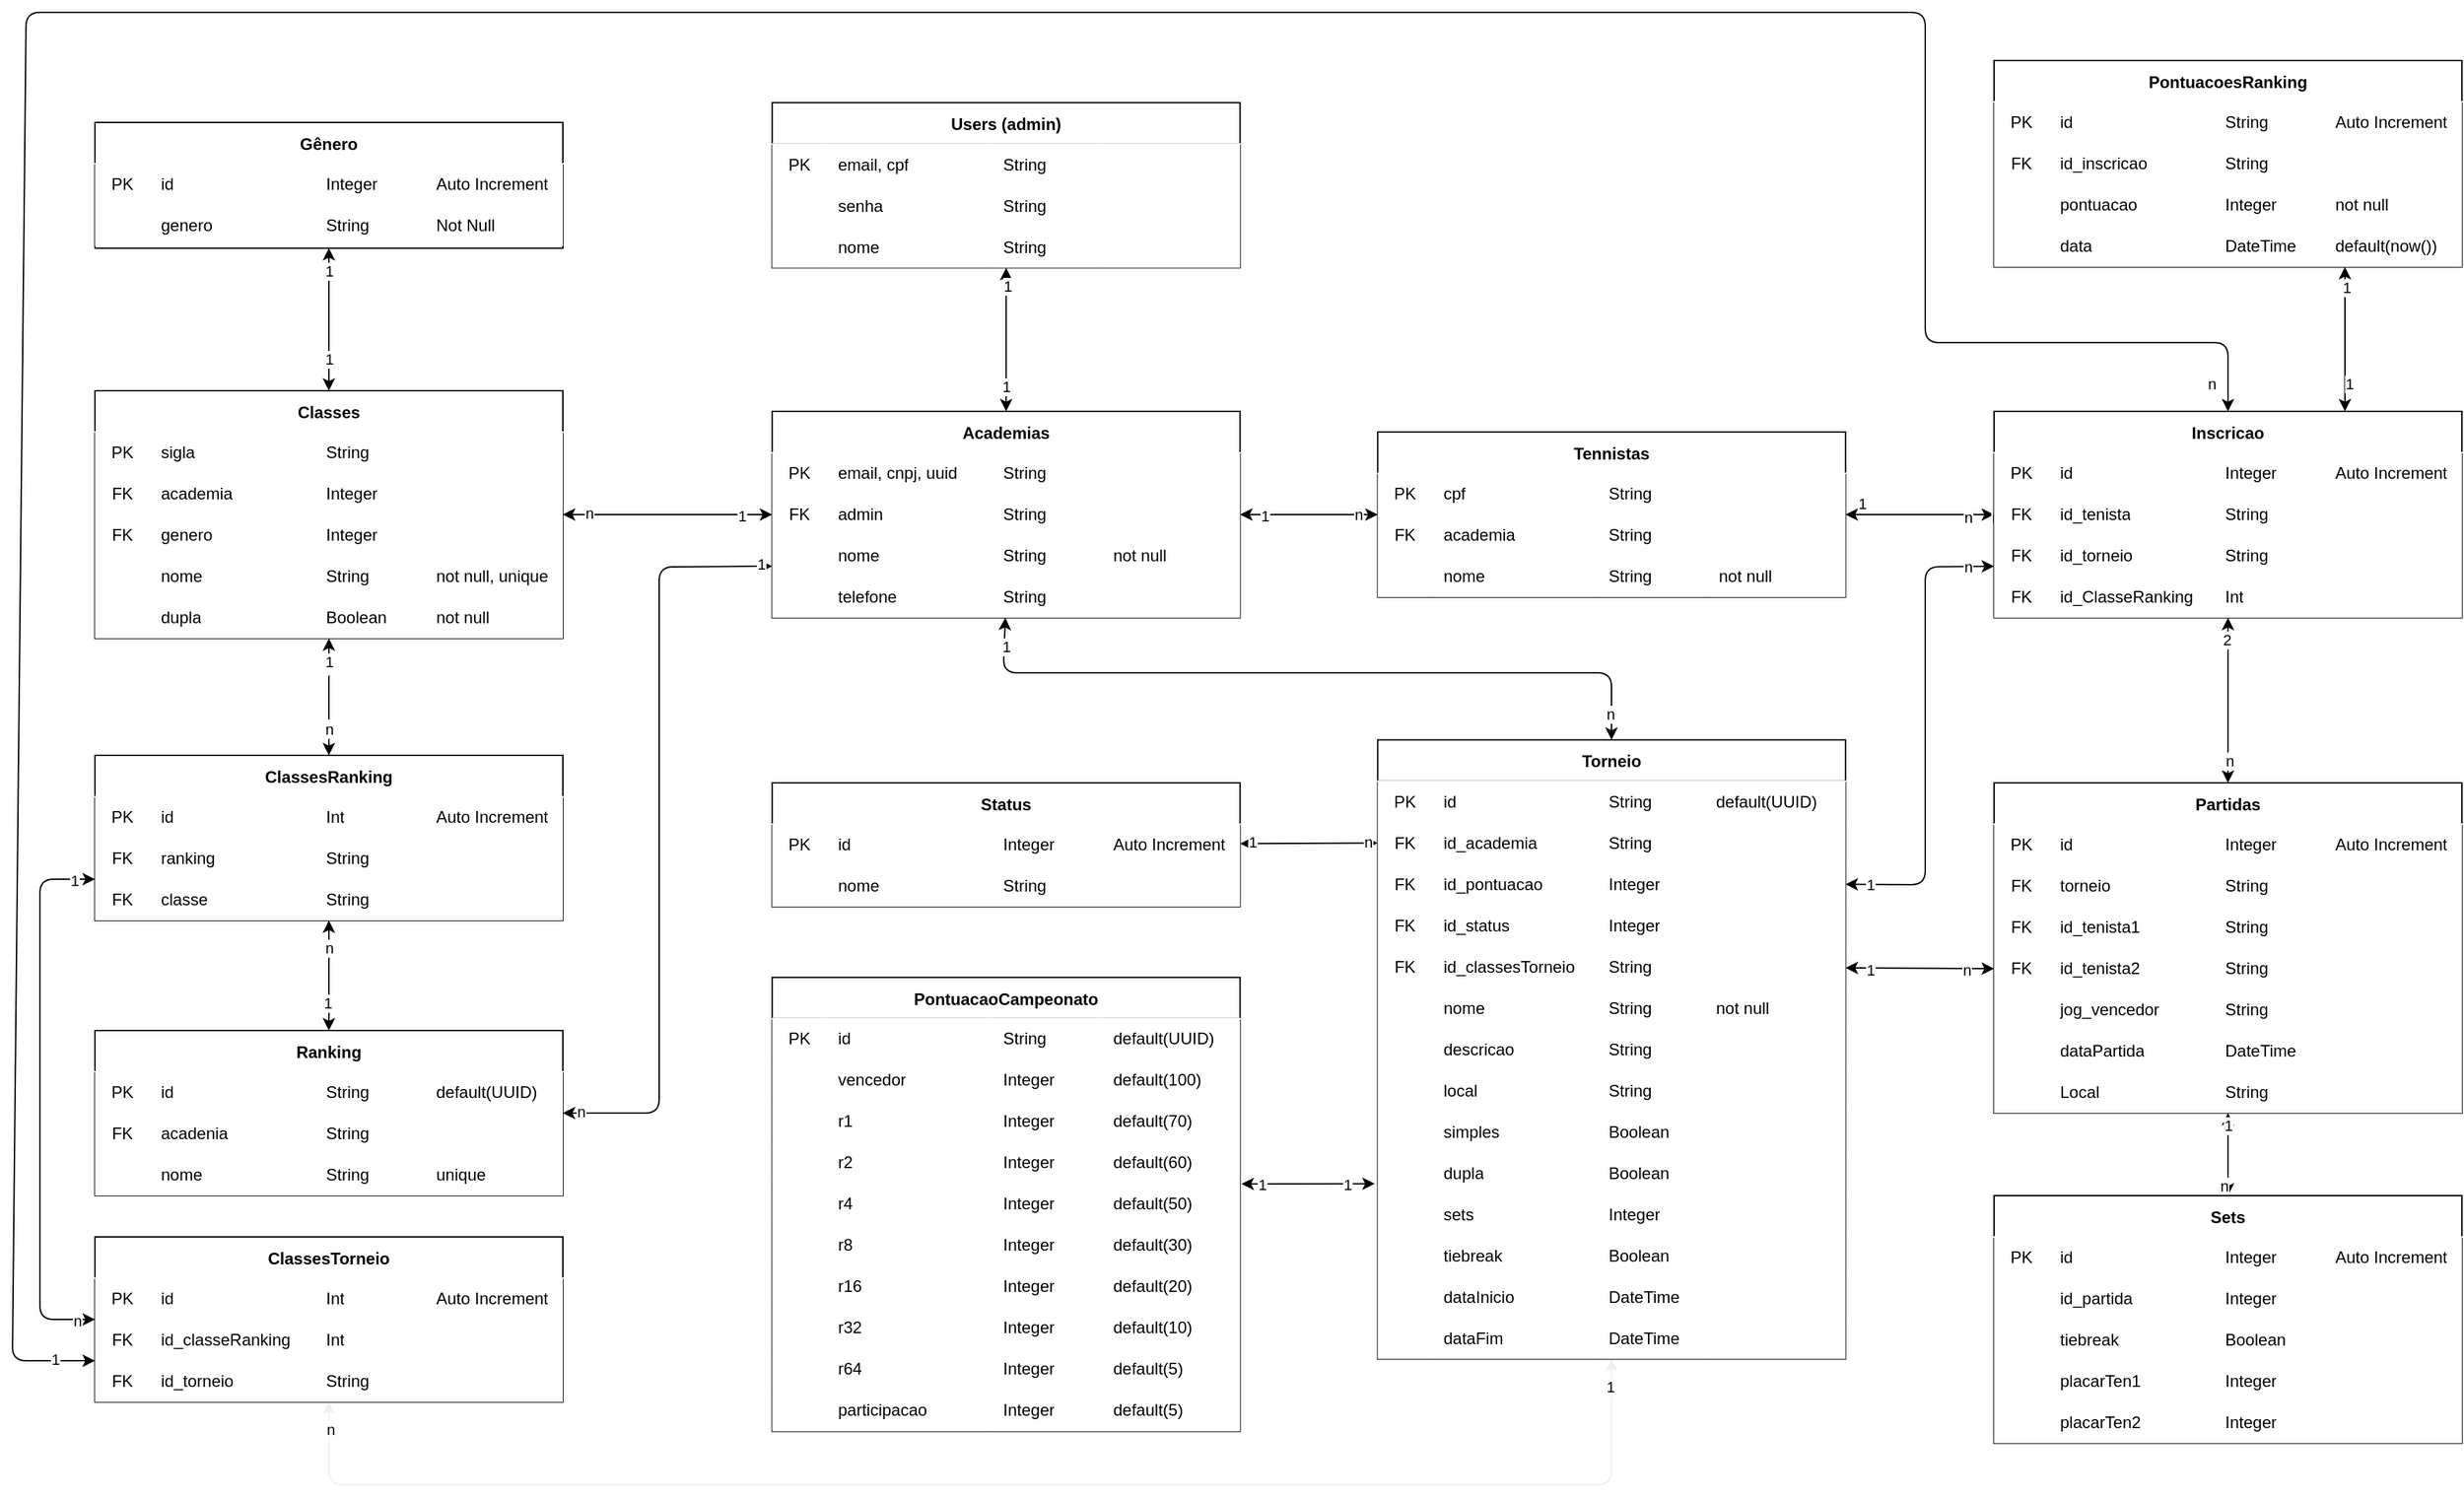 <mxfile>
    <diagram id="EggkVkAhxxoa3pAyj0KQ" name="Page-1">
        <mxGraphModel dx="3669" dy="1334" grid="1" gridSize="10" guides="1" tooltips="1" connect="1" arrows="1" fold="1" page="1" pageScale="1" pageWidth="850" pageHeight="1100" background="none" math="0" shadow="0">
            <root>
                <mxCell id="0"/>
                <mxCell id="1" parent="0"/>
                <mxCell id="414" style="edgeStyle=none;html=1;startArrow=classic;startFill=1;" parent="1" source="2" target="15" edge="1">
                    <mxGeometry relative="1" as="geometry"/>
                </mxCell>
                <mxCell id="415" value="1" style="edgeLabel;html=1;align=center;verticalAlign=middle;resizable=0;points=[];" parent="414" vertex="1" connectable="0">
                    <mxGeometry x="-0.737" y="1" relative="1" as="geometry">
                        <mxPoint as="offset"/>
                    </mxGeometry>
                </mxCell>
                <mxCell id="416" value="1" style="edgeLabel;html=1;align=center;verticalAlign=middle;resizable=0;points=[];" parent="414" vertex="1" connectable="0">
                    <mxGeometry x="0.656" relative="1" as="geometry">
                        <mxPoint as="offset"/>
                    </mxGeometry>
                </mxCell>
                <mxCell id="583" style="edgeStyle=none;html=1;startArrow=classic;startFill=1;entryX=0.75;entryY=1;entryDx=0;entryDy=0;exitX=0.75;exitY=0;exitDx=0;exitDy=0;" parent="1" source="199" target="563" edge="1">
                    <mxGeometry relative="1" as="geometry">
                        <mxPoint x="570" y="130" as="sourcePoint"/>
                        <mxPoint x="420" y="130" as="targetPoint"/>
                    </mxGeometry>
                </mxCell>
                <mxCell id="606" value="n" style="edgeLabel;html=1;align=center;verticalAlign=middle;resizable=0;points=[];" parent="583" vertex="1" connectable="0">
                    <mxGeometry x="0.983" relative="1" as="geometry">
                        <mxPoint x="2" y="-10" as="offset"/>
                    </mxGeometry>
                </mxCell>
                <mxCell id="607" value="1" style="edgeLabel;html=1;align=center;verticalAlign=middle;resizable=0;points=[];" parent="583" vertex="1" connectable="0">
                    <mxGeometry x="-0.982" y="-1" relative="1" as="geometry">
                        <mxPoint x="2" y="-19" as="offset"/>
                    </mxGeometry>
                </mxCell>
                <mxCell id="782" value="1" style="edgeLabel;html=1;align=center;verticalAlign=middle;resizable=0;points=[];" parent="583" vertex="1" connectable="0">
                    <mxGeometry x="0.846" y="-1" relative="1" as="geometry">
                        <mxPoint y="7" as="offset"/>
                    </mxGeometry>
                </mxCell>
                <mxCell id="2" value="Users (admin)" style="shape=table;startSize=30;container=1;collapsible=0;childLayout=tableLayout;fixedRows=1;rowLines=0;fontStyle=1;gradientColor=none;fillColor=default;columnLines=0;strokeColor=default;" parent="1" vertex="1">
                    <mxGeometry x="572.13" y="85.66" width="340" height="120" as="geometry"/>
                </mxCell>
                <mxCell id="3" value="" style="shape=tableRow;horizontal=0;startSize=0;swimlaneHead=0;swimlaneBody=0;top=0;left=0;bottom=0;right=0;collapsible=0;dropTarget=0;fillColor=none;points=[[0,0.5],[1,0.5]];portConstraint=eastwest;" parent="2" vertex="1">
                    <mxGeometry y="30" width="340" height="30" as="geometry"/>
                </mxCell>
                <mxCell id="4" value="PK" style="shape=partialRectangle;html=1;whiteSpace=wrap;connectable=0;fillColor=default;top=1;left=0;bottom=0;right=0;overflow=hidden;pointerEvents=1;strokeColor=#FFFFFF;" parent="3" vertex="1">
                    <mxGeometry width="40" height="30" as="geometry">
                        <mxRectangle width="40" height="30" as="alternateBounds"/>
                    </mxGeometry>
                </mxCell>
                <mxCell id="5" value="email, cpf" style="shape=partialRectangle;html=1;whiteSpace=wrap;connectable=0;fillColor=default;top=1;left=0;bottom=0;right=0;align=left;spacingLeft=6;overflow=hidden;strokeColor=#FFFFFF;" parent="3" vertex="1">
                    <mxGeometry x="40" width="120" height="30" as="geometry">
                        <mxRectangle width="120" height="30" as="alternateBounds"/>
                    </mxGeometry>
                </mxCell>
                <mxCell id="12" value="String" style="shape=partialRectangle;html=1;whiteSpace=wrap;connectable=0;fillColor=default;top=1;left=0;bottom=0;right=0;align=left;spacingLeft=6;overflow=hidden;strokeColor=#FFFFFF;" parent="3" vertex="1">
                    <mxGeometry x="160" width="80" height="30" as="geometry">
                        <mxRectangle width="80" height="30" as="alternateBounds"/>
                    </mxGeometry>
                </mxCell>
                <mxCell id="28" value="" style="shape=partialRectangle;html=1;whiteSpace=wrap;connectable=0;fillColor=default;top=1;left=0;bottom=0;right=0;align=left;spacingLeft=6;overflow=hidden;strokeColor=#FFFFFF;" parent="3" vertex="1">
                    <mxGeometry x="240" width="100" height="30" as="geometry">
                        <mxRectangle width="100" height="30" as="alternateBounds"/>
                    </mxGeometry>
                </mxCell>
                <mxCell id="6" value="" style="shape=tableRow;horizontal=0;startSize=0;swimlaneHead=0;swimlaneBody=0;top=0;left=0;bottom=0;right=0;collapsible=0;dropTarget=0;fillColor=none;points=[[0,0.5],[1,0.5]];portConstraint=eastwest;" parent="2" vertex="1">
                    <mxGeometry y="60" width="340" height="30" as="geometry"/>
                </mxCell>
                <mxCell id="7" value="" style="shape=partialRectangle;html=1;whiteSpace=wrap;connectable=0;fillColor=default;top=0;left=0;bottom=0;right=0;overflow=hidden;strokeColor=#FFFFFF;" parent="6" vertex="1">
                    <mxGeometry width="40" height="30" as="geometry">
                        <mxRectangle width="40" height="30" as="alternateBounds"/>
                    </mxGeometry>
                </mxCell>
                <mxCell id="8" value="senha" style="shape=partialRectangle;html=1;whiteSpace=wrap;connectable=0;fillColor=default;top=0;left=0;bottom=0;right=0;align=left;spacingLeft=6;overflow=hidden;strokeColor=#FFFFFF;" parent="6" vertex="1">
                    <mxGeometry x="40" width="120" height="30" as="geometry">
                        <mxRectangle width="120" height="30" as="alternateBounds"/>
                    </mxGeometry>
                </mxCell>
                <mxCell id="13" value="String" style="shape=partialRectangle;html=1;whiteSpace=wrap;connectable=0;fillColor=default;top=0;left=0;bottom=0;right=0;align=left;spacingLeft=6;overflow=hidden;strokeColor=#FFFFFF;" parent="6" vertex="1">
                    <mxGeometry x="160" width="80" height="30" as="geometry">
                        <mxRectangle width="80" height="30" as="alternateBounds"/>
                    </mxGeometry>
                </mxCell>
                <mxCell id="29" value="" style="shape=partialRectangle;html=1;whiteSpace=wrap;connectable=0;fillColor=default;top=0;left=0;bottom=0;right=0;align=left;spacingLeft=6;overflow=hidden;strokeColor=#FFFFFF;" parent="6" vertex="1">
                    <mxGeometry x="240" width="100" height="30" as="geometry">
                        <mxRectangle width="100" height="30" as="alternateBounds"/>
                    </mxGeometry>
                </mxCell>
                <mxCell id="9" value="" style="shape=tableRow;horizontal=0;startSize=0;swimlaneHead=0;swimlaneBody=0;top=0;left=0;bottom=0;right=0;collapsible=0;dropTarget=0;fillColor=none;points=[[0,0.5],[1,0.5]];portConstraint=eastwest;" parent="2" vertex="1">
                    <mxGeometry y="90" width="340" height="30" as="geometry"/>
                </mxCell>
                <mxCell id="10" value="" style="shape=partialRectangle;html=1;whiteSpace=wrap;connectable=0;fillColor=default;top=0;left=0;bottom=0;right=0;overflow=hidden;strokeColor=#FFFFFF;" parent="9" vertex="1">
                    <mxGeometry width="40" height="30" as="geometry">
                        <mxRectangle width="40" height="30" as="alternateBounds"/>
                    </mxGeometry>
                </mxCell>
                <mxCell id="11" value="nome" style="shape=partialRectangle;html=1;whiteSpace=wrap;connectable=0;fillColor=default;top=0;left=0;bottom=0;right=0;align=left;spacingLeft=6;overflow=hidden;strokeColor=#FFFFFF;" parent="9" vertex="1">
                    <mxGeometry x="40" width="120" height="30" as="geometry">
                        <mxRectangle width="120" height="30" as="alternateBounds"/>
                    </mxGeometry>
                </mxCell>
                <mxCell id="14" value="String" style="shape=partialRectangle;html=1;whiteSpace=wrap;connectable=0;fillColor=default;top=0;left=0;bottom=0;right=0;align=left;spacingLeft=6;overflow=hidden;strokeColor=#FFFFFF;" parent="9" vertex="1">
                    <mxGeometry x="160" width="80" height="30" as="geometry">
                        <mxRectangle width="80" height="30" as="alternateBounds"/>
                    </mxGeometry>
                </mxCell>
                <mxCell id="30" style="shape=partialRectangle;html=1;whiteSpace=wrap;connectable=0;fillColor=default;top=0;left=0;bottom=0;right=0;align=left;spacingLeft=6;overflow=hidden;strokeColor=#FFFFFF;" parent="9" vertex="1">
                    <mxGeometry x="240" width="100" height="30" as="geometry">
                        <mxRectangle width="100" height="30" as="alternateBounds"/>
                    </mxGeometry>
                </mxCell>
                <mxCell id="418" style="edgeStyle=none;html=1;startArrow=classic;startFill=1;" parent="1" source="15" target="39" edge="1">
                    <mxGeometry relative="1" as="geometry">
                        <mxPoint x="570" y="350" as="sourcePoint"/>
                    </mxGeometry>
                </mxCell>
                <mxCell id="419" value="1" style="edgeLabel;html=1;align=center;verticalAlign=middle;resizable=0;points=[];" parent="418" vertex="1" connectable="0">
                    <mxGeometry x="-0.899" y="1" relative="1" as="geometry">
                        <mxPoint x="-15" as="offset"/>
                    </mxGeometry>
                </mxCell>
                <mxCell id="420" value="n" style="edgeLabel;html=1;align=center;verticalAlign=middle;resizable=0;points=[];" parent="418" vertex="1" connectable="0">
                    <mxGeometry x="0.904" y="-1" relative="1" as="geometry">
                        <mxPoint x="12" as="offset"/>
                    </mxGeometry>
                </mxCell>
                <mxCell id="427" style="edgeStyle=none;html=1;startArrow=classic;startFill=1;exitX=0;exitY=0.75;exitDx=0;exitDy=0;" parent="1" source="15" target="65" edge="1">
                    <mxGeometry relative="1" as="geometry">
                        <mxPoint x="570" y="380" as="sourcePoint"/>
                        <mxPoint x="460" y="380" as="targetPoint"/>
                        <Array as="points">
                            <mxPoint x="490" y="423"/>
                            <mxPoint x="490" y="820"/>
                        </Array>
                    </mxGeometry>
                </mxCell>
                <mxCell id="428" value="1" style="edgeLabel;html=1;align=center;verticalAlign=middle;resizable=0;points=[];" parent="427" vertex="1" connectable="0">
                    <mxGeometry x="-0.772" y="-2" relative="1" as="geometry">
                        <mxPoint x="54" as="offset"/>
                    </mxGeometry>
                </mxCell>
                <mxCell id="787" value="n" style="edgeLabel;html=1;align=center;verticalAlign=middle;resizable=0;points=[];" parent="427" vertex="1" connectable="0">
                    <mxGeometry x="0.954" y="-1" relative="1" as="geometry">
                        <mxPoint as="offset"/>
                    </mxGeometry>
                </mxCell>
                <mxCell id="448" style="edgeStyle=none;html=1;startArrow=classic;startFill=1;" parent="1" source="15" target="107" edge="1">
                    <mxGeometry relative="1" as="geometry">
                        <mxPoint x="910" y="420" as="sourcePoint"/>
                    </mxGeometry>
                </mxCell>
                <mxCell id="783" value="1" style="edgeLabel;html=1;align=center;verticalAlign=middle;resizable=0;points=[];" parent="448" vertex="1" connectable="0">
                    <mxGeometry x="-0.765" y="-1" relative="1" as="geometry">
                        <mxPoint x="6" as="offset"/>
                    </mxGeometry>
                </mxCell>
                <mxCell id="785" value="n" style="edgeLabel;html=1;align=center;verticalAlign=middle;resizable=0;points=[];" parent="448" vertex="1" connectable="0">
                    <mxGeometry x="0.713" relative="1" as="geometry">
                        <mxPoint as="offset"/>
                    </mxGeometry>
                </mxCell>
                <mxCell id="468" style="edgeStyle=none;html=1;startArrow=classic;startFill=1;" parent="1" source="24" target="128" edge="1">
                    <mxGeometry relative="1" as="geometry">
                        <Array as="points">
                            <mxPoint x="740" y="500"/>
                            <mxPoint x="1182" y="500"/>
                        </Array>
                    </mxGeometry>
                </mxCell>
                <mxCell id="469" value="n" style="edgeLabel;html=1;align=center;verticalAlign=middle;resizable=0;points=[];" parent="468" vertex="1" connectable="0">
                    <mxGeometry x="0.912" y="-1" relative="1" as="geometry">
                        <mxPoint y="4" as="offset"/>
                    </mxGeometry>
                </mxCell>
                <mxCell id="470" value="1" style="edgeLabel;html=1;align=center;verticalAlign=middle;resizable=0;points=[];" parent="468" vertex="1" connectable="0">
                    <mxGeometry x="-0.908" y="1" relative="1" as="geometry">
                        <mxPoint y="-4" as="offset"/>
                    </mxGeometry>
                </mxCell>
                <mxCell id="15" value="Academias" style="shape=table;startSize=30;container=1;collapsible=0;childLayout=tableLayout;fixedRows=1;rowLines=0;fontStyle=1;gradientColor=none;fillColor=default;columnLines=0;strokeColor=default;" parent="1" vertex="1">
                    <mxGeometry x="572.13" y="310" width="340" height="150" as="geometry"/>
                </mxCell>
                <mxCell id="16" value="" style="shape=tableRow;horizontal=0;startSize=0;swimlaneHead=0;swimlaneBody=0;top=0;left=0;bottom=0;right=0;collapsible=0;dropTarget=0;fillColor=none;points=[[0,0.5],[1,0.5]];portConstraint=eastwest;" parent="15" vertex="1">
                    <mxGeometry y="30" width="340" height="30" as="geometry"/>
                </mxCell>
                <mxCell id="17" value="PK" style="shape=partialRectangle;html=1;whiteSpace=wrap;connectable=0;fillColor=default;top=1;left=0;bottom=0;right=0;overflow=hidden;pointerEvents=1;strokeColor=#FFFFFF;" parent="16" vertex="1">
                    <mxGeometry width="40" height="30" as="geometry">
                        <mxRectangle width="40" height="30" as="alternateBounds"/>
                    </mxGeometry>
                </mxCell>
                <mxCell id="18" value="email, cnpj, uuid" style="shape=partialRectangle;html=1;whiteSpace=wrap;connectable=0;fillColor=default;top=1;left=0;bottom=0;right=0;align=left;spacingLeft=6;overflow=hidden;strokeColor=#FFFFFF;" parent="16" vertex="1">
                    <mxGeometry x="40" width="120" height="30" as="geometry">
                        <mxRectangle width="120" height="30" as="alternateBounds"/>
                    </mxGeometry>
                </mxCell>
                <mxCell id="19" value="String" style="shape=partialRectangle;html=1;whiteSpace=wrap;connectable=0;fillColor=default;top=1;left=0;bottom=0;right=0;align=left;spacingLeft=6;overflow=hidden;strokeColor=#FFFFFF;" parent="16" vertex="1">
                    <mxGeometry x="160" width="80" height="30" as="geometry">
                        <mxRectangle width="80" height="30" as="alternateBounds"/>
                    </mxGeometry>
                </mxCell>
                <mxCell id="35" value="" style="shape=partialRectangle;html=1;whiteSpace=wrap;connectable=0;fillColor=default;top=1;left=0;bottom=0;right=0;align=left;spacingLeft=6;overflow=hidden;strokeColor=#FFFFFF;" parent="16" vertex="1">
                    <mxGeometry x="240" width="100" height="30" as="geometry">
                        <mxRectangle width="100" height="30" as="alternateBounds"/>
                    </mxGeometry>
                </mxCell>
                <mxCell id="31" style="shape=tableRow;horizontal=0;startSize=0;swimlaneHead=0;swimlaneBody=0;top=0;left=0;bottom=0;right=0;collapsible=0;dropTarget=0;fillColor=none;points=[[0,0.5],[1,0.5]];portConstraint=eastwest;" parent="15" vertex="1">
                    <mxGeometry y="60" width="340" height="30" as="geometry"/>
                </mxCell>
                <mxCell id="32" value="FK" style="shape=partialRectangle;html=1;whiteSpace=wrap;connectable=0;fillColor=default;top=0;left=0;bottom=0;right=0;overflow=hidden;strokeColor=#FFFFFF;" parent="31" vertex="1">
                    <mxGeometry width="40" height="30" as="geometry">
                        <mxRectangle width="40" height="30" as="alternateBounds"/>
                    </mxGeometry>
                </mxCell>
                <mxCell id="33" value="admin" style="shape=partialRectangle;html=1;whiteSpace=wrap;connectable=0;fillColor=default;top=0;left=0;bottom=0;right=0;align=left;spacingLeft=6;overflow=hidden;strokeColor=#FFFFFF;" parent="31" vertex="1">
                    <mxGeometry x="40" width="120" height="30" as="geometry">
                        <mxRectangle width="120" height="30" as="alternateBounds"/>
                    </mxGeometry>
                </mxCell>
                <mxCell id="34" value="String" style="shape=partialRectangle;html=1;whiteSpace=wrap;connectable=0;fillColor=default;top=0;left=0;bottom=0;right=0;align=left;spacingLeft=6;overflow=hidden;strokeColor=#FFFFFF;" parent="31" vertex="1">
                    <mxGeometry x="160" width="80" height="30" as="geometry">
                        <mxRectangle width="80" height="30" as="alternateBounds"/>
                    </mxGeometry>
                </mxCell>
                <mxCell id="38" value="" style="shape=partialRectangle;html=1;whiteSpace=wrap;connectable=0;fillColor=default;top=0;left=0;bottom=0;right=0;align=left;spacingLeft=6;overflow=hidden;strokeColor=#FFFFFF;" parent="31" vertex="1">
                    <mxGeometry x="240" width="100" height="30" as="geometry">
                        <mxRectangle width="100" height="30" as="alternateBounds"/>
                    </mxGeometry>
                </mxCell>
                <mxCell id="20" value="" style="shape=tableRow;horizontal=0;startSize=0;swimlaneHead=0;swimlaneBody=0;top=0;left=0;bottom=0;right=0;collapsible=0;dropTarget=0;fillColor=none;points=[[0,0.5],[1,0.5]];portConstraint=eastwest;" parent="15" vertex="1">
                    <mxGeometry y="90" width="340" height="30" as="geometry"/>
                </mxCell>
                <mxCell id="21" value="" style="shape=partialRectangle;html=1;whiteSpace=wrap;connectable=0;fillColor=default;top=0;left=0;bottom=0;right=0;overflow=hidden;strokeColor=#FFFFFF;" parent="20" vertex="1">
                    <mxGeometry width="40" height="30" as="geometry">
                        <mxRectangle width="40" height="30" as="alternateBounds"/>
                    </mxGeometry>
                </mxCell>
                <mxCell id="22" value="nome" style="shape=partialRectangle;html=1;whiteSpace=wrap;connectable=0;fillColor=default;top=0;left=0;bottom=0;right=0;align=left;spacingLeft=6;overflow=hidden;strokeColor=#FFFFFF;" parent="20" vertex="1">
                    <mxGeometry x="40" width="120" height="30" as="geometry">
                        <mxRectangle width="120" height="30" as="alternateBounds"/>
                    </mxGeometry>
                </mxCell>
                <mxCell id="23" value="String" style="shape=partialRectangle;html=1;whiteSpace=wrap;connectable=0;fillColor=default;top=0;left=0;bottom=0;right=0;align=left;spacingLeft=6;overflow=hidden;strokeColor=#FFFFFF;" parent="20" vertex="1">
                    <mxGeometry x="160" width="80" height="30" as="geometry">
                        <mxRectangle width="80" height="30" as="alternateBounds"/>
                    </mxGeometry>
                </mxCell>
                <mxCell id="36" value="not null" style="shape=partialRectangle;html=1;whiteSpace=wrap;connectable=0;fillColor=default;top=0;left=0;bottom=0;right=0;align=left;spacingLeft=6;overflow=hidden;strokeColor=#FFFFFF;" parent="20" vertex="1">
                    <mxGeometry x="240" width="100" height="30" as="geometry">
                        <mxRectangle width="100" height="30" as="alternateBounds"/>
                    </mxGeometry>
                </mxCell>
                <mxCell id="24" value="" style="shape=tableRow;horizontal=0;startSize=0;swimlaneHead=0;swimlaneBody=0;top=0;left=0;bottom=0;right=0;collapsible=0;dropTarget=0;fillColor=none;points=[[0,0.5],[1,0.5]];portConstraint=eastwest;" parent="15" vertex="1">
                    <mxGeometry y="120" width="340" height="30" as="geometry"/>
                </mxCell>
                <mxCell id="25" value="" style="shape=partialRectangle;html=1;whiteSpace=wrap;connectable=0;fillColor=default;top=0;left=0;bottom=0;right=0;overflow=hidden;strokeColor=#FFFFFF;" parent="24" vertex="1">
                    <mxGeometry width="40" height="30" as="geometry">
                        <mxRectangle width="40" height="30" as="alternateBounds"/>
                    </mxGeometry>
                </mxCell>
                <mxCell id="26" value="telefone" style="shape=partialRectangle;html=1;whiteSpace=wrap;connectable=0;fillColor=default;top=0;left=0;bottom=0;right=0;align=left;spacingLeft=6;overflow=hidden;strokeColor=#FFFFFF;" parent="24" vertex="1">
                    <mxGeometry x="40" width="120" height="30" as="geometry">
                        <mxRectangle width="120" height="30" as="alternateBounds"/>
                    </mxGeometry>
                </mxCell>
                <mxCell id="27" value="String" style="shape=partialRectangle;html=1;whiteSpace=wrap;connectable=0;fillColor=default;top=0;left=0;bottom=0;right=0;align=left;spacingLeft=6;overflow=hidden;strokeColor=#FFFFFF;" parent="24" vertex="1">
                    <mxGeometry x="160" width="80" height="30" as="geometry">
                        <mxRectangle width="80" height="30" as="alternateBounds"/>
                    </mxGeometry>
                </mxCell>
                <mxCell id="37" style="shape=partialRectangle;html=1;whiteSpace=wrap;connectable=0;fillColor=default;top=0;left=0;bottom=0;right=0;align=left;spacingLeft=6;overflow=hidden;strokeColor=#FFFFFF;" parent="24" vertex="1">
                    <mxGeometry x="240" width="100" height="30" as="geometry">
                        <mxRectangle width="100" height="30" as="alternateBounds"/>
                    </mxGeometry>
                </mxCell>
                <mxCell id="421" style="edgeStyle=none;html=1;startArrow=classic;startFill=1;" parent="1" source="39" target="91" edge="1">
                    <mxGeometry relative="1" as="geometry">
                        <Array as="points"/>
                    </mxGeometry>
                </mxCell>
                <mxCell id="422" value="1" style="edgeLabel;html=1;align=center;verticalAlign=middle;resizable=0;points=[];" parent="421" vertex="1" connectable="0">
                    <mxGeometry x="-0.872" relative="1" as="geometry">
                        <mxPoint y="14" as="offset"/>
                    </mxGeometry>
                </mxCell>
                <mxCell id="423" value="n" style="edgeLabel;html=1;align=center;verticalAlign=middle;resizable=0;points=[];" parent="421" vertex="1" connectable="0">
                    <mxGeometry x="0.888" y="1" relative="1" as="geometry">
                        <mxPoint y="-15" as="offset"/>
                    </mxGeometry>
                </mxCell>
                <mxCell id="640" value="n" style="edgeLabel;html=1;align=center;verticalAlign=middle;resizable=0;points=[];" parent="421" vertex="1" connectable="0">
                    <mxGeometry x="0.53" relative="1" as="geometry">
                        <mxPoint y="1" as="offset"/>
                    </mxGeometry>
                </mxCell>
                <mxCell id="641" value="1" style="edgeLabel;html=1;align=center;verticalAlign=middle;resizable=0;points=[];" parent="421" vertex="1" connectable="0">
                    <mxGeometry x="-0.544" relative="1" as="geometry">
                        <mxPoint y="-3" as="offset"/>
                    </mxGeometry>
                </mxCell>
                <mxCell id="637" style="edgeStyle=none;html=1;startArrow=classic;startFill=1;" parent="1" source="39" target="610" edge="1">
                    <mxGeometry relative="1" as="geometry"/>
                </mxCell>
                <mxCell id="643" value="1" style="edgeLabel;html=1;align=center;verticalAlign=middle;resizable=0;points=[];" parent="637" vertex="1" connectable="0">
                    <mxGeometry x="-0.558" relative="1" as="geometry">
                        <mxPoint as="offset"/>
                    </mxGeometry>
                </mxCell>
                <mxCell id="644" value="1" style="edgeLabel;html=1;align=center;verticalAlign=middle;resizable=0;points=[];" parent="637" vertex="1" connectable="0">
                    <mxGeometry x="0.61" relative="1" as="geometry">
                        <mxPoint y="-4" as="offset"/>
                    </mxGeometry>
                </mxCell>
                <mxCell id="39" value="Classes" style="shape=table;startSize=30;container=1;collapsible=0;childLayout=tableLayout;fixedRows=1;rowLines=0;fontStyle=1;gradientColor=none;fillColor=default;columnLines=0;strokeColor=default;" parent="1" vertex="1">
                    <mxGeometry x="80.0" y="295" width="340" height="180" as="geometry"/>
                </mxCell>
                <mxCell id="40" value="" style="shape=tableRow;horizontal=0;startSize=0;swimlaneHead=0;swimlaneBody=0;top=0;left=0;bottom=0;right=0;collapsible=0;dropTarget=0;fillColor=none;points=[[0,0.5],[1,0.5]];portConstraint=eastwest;" parent="39" vertex="1">
                    <mxGeometry y="30" width="340" height="30" as="geometry"/>
                </mxCell>
                <mxCell id="41" value="PK" style="shape=partialRectangle;html=1;whiteSpace=wrap;connectable=0;fillColor=default;top=1;left=0;bottom=0;right=0;overflow=hidden;pointerEvents=1;strokeColor=#FFFFFF;" parent="40" vertex="1">
                    <mxGeometry width="40" height="30" as="geometry">
                        <mxRectangle width="40" height="30" as="alternateBounds"/>
                    </mxGeometry>
                </mxCell>
                <mxCell id="42" value="sigla" style="shape=partialRectangle;html=1;whiteSpace=wrap;connectable=0;fillColor=default;top=1;left=0;bottom=0;right=0;align=left;spacingLeft=6;overflow=hidden;strokeColor=#FFFFFF;" parent="40" vertex="1">
                    <mxGeometry x="40" width="120" height="30" as="geometry">
                        <mxRectangle width="120" height="30" as="alternateBounds"/>
                    </mxGeometry>
                </mxCell>
                <mxCell id="43" value="String" style="shape=partialRectangle;html=1;whiteSpace=wrap;connectable=0;fillColor=default;top=1;left=0;bottom=0;right=0;align=left;spacingLeft=6;overflow=hidden;strokeColor=#FFFFFF;" parent="40" vertex="1">
                    <mxGeometry x="160" width="80" height="30" as="geometry">
                        <mxRectangle width="80" height="30" as="alternateBounds"/>
                    </mxGeometry>
                </mxCell>
                <mxCell id="44" value="" style="shape=partialRectangle;html=1;whiteSpace=wrap;connectable=0;fillColor=default;top=1;left=0;bottom=0;right=0;align=left;spacingLeft=6;overflow=hidden;strokeColor=#FFFFFF;" parent="40" vertex="1">
                    <mxGeometry x="240" width="100" height="30" as="geometry">
                        <mxRectangle width="100" height="30" as="alternateBounds"/>
                    </mxGeometry>
                </mxCell>
                <mxCell id="55" style="shape=tableRow;horizontal=0;startSize=0;swimlaneHead=0;swimlaneBody=0;top=0;left=0;bottom=0;right=0;collapsible=0;dropTarget=0;fillColor=none;points=[[0,0.5],[1,0.5]];portConstraint=eastwest;" parent="39" vertex="1">
                    <mxGeometry y="60" width="340" height="30" as="geometry"/>
                </mxCell>
                <mxCell id="56" value="FK" style="shape=partialRectangle;html=1;whiteSpace=wrap;connectable=0;fillColor=default;top=0;left=0;bottom=0;right=0;overflow=hidden;strokeColor=#FFFFFF;" parent="55" vertex="1">
                    <mxGeometry width="40" height="30" as="geometry">
                        <mxRectangle width="40" height="30" as="alternateBounds"/>
                    </mxGeometry>
                </mxCell>
                <mxCell id="57" value="academia" style="shape=partialRectangle;html=1;whiteSpace=wrap;connectable=0;fillColor=default;top=0;left=0;bottom=0;right=0;align=left;spacingLeft=6;overflow=hidden;strokeColor=#FFFFFF;" parent="55" vertex="1">
                    <mxGeometry x="40" width="120" height="30" as="geometry">
                        <mxRectangle width="120" height="30" as="alternateBounds"/>
                    </mxGeometry>
                </mxCell>
                <mxCell id="58" value="Integer" style="shape=partialRectangle;html=1;whiteSpace=wrap;connectable=0;fillColor=default;top=0;left=0;bottom=0;right=0;align=left;spacingLeft=6;overflow=hidden;strokeColor=#FFFFFF;" parent="55" vertex="1">
                    <mxGeometry x="160" width="80" height="30" as="geometry">
                        <mxRectangle width="80" height="30" as="alternateBounds"/>
                    </mxGeometry>
                </mxCell>
                <mxCell id="59" value="" style="shape=partialRectangle;html=1;whiteSpace=wrap;connectable=0;fillColor=default;top=0;left=0;bottom=0;right=0;align=left;spacingLeft=6;overflow=hidden;strokeColor=#FFFFFF;" parent="55" vertex="1">
                    <mxGeometry x="240" width="100" height="30" as="geometry">
                        <mxRectangle width="100" height="30" as="alternateBounds"/>
                    </mxGeometry>
                </mxCell>
                <mxCell id="60" style="shape=tableRow;horizontal=0;startSize=0;swimlaneHead=0;swimlaneBody=0;top=0;left=0;bottom=0;right=0;collapsible=0;dropTarget=0;fillColor=none;points=[[0,0.5],[1,0.5]];portConstraint=eastwest;" parent="39" vertex="1">
                    <mxGeometry y="90" width="340" height="30" as="geometry"/>
                </mxCell>
                <mxCell id="61" value="FK" style="shape=partialRectangle;html=1;whiteSpace=wrap;connectable=0;fillColor=default;top=0;left=0;bottom=0;right=0;overflow=hidden;strokeColor=#FFFFFF;" parent="60" vertex="1">
                    <mxGeometry width="40" height="30" as="geometry">
                        <mxRectangle width="40" height="30" as="alternateBounds"/>
                    </mxGeometry>
                </mxCell>
                <mxCell id="62" value="genero" style="shape=partialRectangle;html=1;whiteSpace=wrap;connectable=0;fillColor=default;top=0;left=0;bottom=0;right=0;align=left;spacingLeft=6;overflow=hidden;strokeColor=#FFFFFF;" parent="60" vertex="1">
                    <mxGeometry x="40" width="120" height="30" as="geometry">
                        <mxRectangle width="120" height="30" as="alternateBounds"/>
                    </mxGeometry>
                </mxCell>
                <mxCell id="63" value="Integer" style="shape=partialRectangle;html=1;whiteSpace=wrap;connectable=0;fillColor=default;top=0;left=0;bottom=0;right=0;align=left;spacingLeft=6;overflow=hidden;strokeColor=#FFFFFF;" parent="60" vertex="1">
                    <mxGeometry x="160" width="80" height="30" as="geometry">
                        <mxRectangle width="80" height="30" as="alternateBounds"/>
                    </mxGeometry>
                </mxCell>
                <mxCell id="64" style="shape=partialRectangle;html=1;whiteSpace=wrap;connectable=0;fillColor=default;top=0;left=0;bottom=0;right=0;align=left;spacingLeft=6;overflow=hidden;strokeColor=#FFFFFF;" parent="60" vertex="1">
                    <mxGeometry x="240" width="100" height="30" as="geometry">
                        <mxRectangle width="100" height="30" as="alternateBounds"/>
                    </mxGeometry>
                </mxCell>
                <mxCell id="45" value="" style="shape=tableRow;horizontal=0;startSize=0;swimlaneHead=0;swimlaneBody=0;top=0;left=0;bottom=0;right=0;collapsible=0;dropTarget=0;fillColor=none;points=[[0,0.5],[1,0.5]];portConstraint=eastwest;" parent="39" vertex="1">
                    <mxGeometry y="120" width="340" height="30" as="geometry"/>
                </mxCell>
                <mxCell id="46" value="" style="shape=partialRectangle;html=1;whiteSpace=wrap;connectable=0;fillColor=default;top=0;left=0;bottom=0;right=0;overflow=hidden;strokeColor=#FFFFFF;" parent="45" vertex="1">
                    <mxGeometry width="40" height="30" as="geometry">
                        <mxRectangle width="40" height="30" as="alternateBounds"/>
                    </mxGeometry>
                </mxCell>
                <mxCell id="47" value="nome" style="shape=partialRectangle;html=1;whiteSpace=wrap;connectable=0;fillColor=default;top=0;left=0;bottom=0;right=0;align=left;spacingLeft=6;overflow=hidden;strokeColor=#FFFFFF;" parent="45" vertex="1">
                    <mxGeometry x="40" width="120" height="30" as="geometry">
                        <mxRectangle width="120" height="30" as="alternateBounds"/>
                    </mxGeometry>
                </mxCell>
                <mxCell id="48" value="String" style="shape=partialRectangle;html=1;whiteSpace=wrap;connectable=0;fillColor=default;top=0;left=0;bottom=0;right=0;align=left;spacingLeft=6;overflow=hidden;strokeColor=#FFFFFF;" parent="45" vertex="1">
                    <mxGeometry x="160" width="80" height="30" as="geometry">
                        <mxRectangle width="80" height="30" as="alternateBounds"/>
                    </mxGeometry>
                </mxCell>
                <mxCell id="49" value="not null, unique" style="shape=partialRectangle;html=1;whiteSpace=wrap;connectable=0;fillColor=default;top=0;left=0;bottom=0;right=0;align=left;spacingLeft=6;overflow=hidden;strokeColor=#FFFFFF;" parent="45" vertex="1">
                    <mxGeometry x="240" width="100" height="30" as="geometry">
                        <mxRectangle width="100" height="30" as="alternateBounds"/>
                    </mxGeometry>
                </mxCell>
                <mxCell id="50" value="" style="shape=tableRow;horizontal=0;startSize=0;swimlaneHead=0;swimlaneBody=0;top=0;left=0;bottom=0;right=0;collapsible=0;dropTarget=0;fillColor=none;points=[[0,0.5],[1,0.5]];portConstraint=eastwest;" parent="39" vertex="1">
                    <mxGeometry y="150" width="340" height="30" as="geometry"/>
                </mxCell>
                <mxCell id="51" value="" style="shape=partialRectangle;html=1;whiteSpace=wrap;connectable=0;fillColor=default;top=0;left=0;bottom=0;right=0;overflow=hidden;strokeColor=#FFFFFF;" parent="50" vertex="1">
                    <mxGeometry width="40" height="30" as="geometry">
                        <mxRectangle width="40" height="30" as="alternateBounds"/>
                    </mxGeometry>
                </mxCell>
                <mxCell id="52" value="dupla" style="shape=partialRectangle;html=1;whiteSpace=wrap;connectable=0;fillColor=default;top=0;left=0;bottom=0;right=0;align=left;spacingLeft=6;overflow=hidden;strokeColor=#FFFFFF;" parent="50" vertex="1">
                    <mxGeometry x="40" width="120" height="30" as="geometry">
                        <mxRectangle width="120" height="30" as="alternateBounds"/>
                    </mxGeometry>
                </mxCell>
                <mxCell id="53" value="Boolean" style="shape=partialRectangle;html=1;whiteSpace=wrap;connectable=0;fillColor=default;top=0;left=0;bottom=0;right=0;align=left;spacingLeft=6;overflow=hidden;strokeColor=#FFFFFF;" parent="50" vertex="1">
                    <mxGeometry x="160" width="80" height="30" as="geometry">
                        <mxRectangle width="80" height="30" as="alternateBounds"/>
                    </mxGeometry>
                </mxCell>
                <mxCell id="54" value="not null" style="shape=partialRectangle;html=1;whiteSpace=wrap;connectable=0;fillColor=default;top=0;left=0;bottom=0;right=0;align=left;spacingLeft=6;overflow=hidden;strokeColor=#FFFFFF;" parent="50" vertex="1">
                    <mxGeometry x="240" width="100" height="30" as="geometry">
                        <mxRectangle width="100" height="30" as="alternateBounds"/>
                    </mxGeometry>
                </mxCell>
                <mxCell id="65" value="Ranking" style="shape=table;startSize=30;container=1;collapsible=0;childLayout=tableLayout;fixedRows=1;rowLines=0;fontStyle=1;gradientColor=none;fillColor=default;columnLines=0;strokeColor=default;" parent="1" vertex="1">
                    <mxGeometry x="80.0" y="760" width="340" height="120" as="geometry"/>
                </mxCell>
                <mxCell id="66" value="" style="shape=tableRow;horizontal=0;startSize=0;swimlaneHead=0;swimlaneBody=0;top=0;left=0;bottom=0;right=0;collapsible=0;dropTarget=0;fillColor=none;points=[[0,0.5],[1,0.5]];portConstraint=eastwest;" parent="65" vertex="1">
                    <mxGeometry y="30" width="340" height="30" as="geometry"/>
                </mxCell>
                <mxCell id="67" value="PK" style="shape=partialRectangle;html=1;whiteSpace=wrap;connectable=0;fillColor=default;top=1;left=0;bottom=0;right=0;overflow=hidden;pointerEvents=1;strokeColor=#FFFFFF;" parent="66" vertex="1">
                    <mxGeometry width="40" height="30" as="geometry">
                        <mxRectangle width="40" height="30" as="alternateBounds"/>
                    </mxGeometry>
                </mxCell>
                <mxCell id="68" value="id" style="shape=partialRectangle;html=1;whiteSpace=wrap;connectable=0;fillColor=default;top=1;left=0;bottom=0;right=0;align=left;spacingLeft=6;overflow=hidden;strokeColor=#FFFFFF;" parent="66" vertex="1">
                    <mxGeometry x="40" width="120" height="30" as="geometry">
                        <mxRectangle width="120" height="30" as="alternateBounds"/>
                    </mxGeometry>
                </mxCell>
                <mxCell id="69" value="String" style="shape=partialRectangle;html=1;whiteSpace=wrap;connectable=0;fillColor=default;top=1;left=0;bottom=0;right=0;align=left;spacingLeft=6;overflow=hidden;strokeColor=#FFFFFF;" parent="66" vertex="1">
                    <mxGeometry x="160" width="80" height="30" as="geometry">
                        <mxRectangle width="80" height="30" as="alternateBounds"/>
                    </mxGeometry>
                </mxCell>
                <mxCell id="70" value="default(UUID)" style="shape=partialRectangle;html=1;whiteSpace=wrap;connectable=0;fillColor=default;top=1;left=0;bottom=0;right=0;align=left;spacingLeft=6;overflow=hidden;strokeColor=#FFFFFF;" parent="66" vertex="1">
                    <mxGeometry x="240" width="100" height="30" as="geometry">
                        <mxRectangle width="100" height="30" as="alternateBounds"/>
                    </mxGeometry>
                </mxCell>
                <mxCell id="552" style="shape=tableRow;horizontal=0;startSize=0;swimlaneHead=0;swimlaneBody=0;top=0;left=0;bottom=0;right=0;collapsible=0;dropTarget=0;fillColor=none;points=[[0,0.5],[1,0.5]];portConstraint=eastwest;" parent="65" vertex="1">
                    <mxGeometry y="60" width="340" height="30" as="geometry"/>
                </mxCell>
                <mxCell id="553" value="FK" style="shape=partialRectangle;html=1;whiteSpace=wrap;connectable=0;fillColor=default;top=0;left=0;bottom=0;right=0;overflow=hidden;strokeColor=#FFFFFF;" parent="552" vertex="1">
                    <mxGeometry width="40" height="30" as="geometry">
                        <mxRectangle width="40" height="30" as="alternateBounds"/>
                    </mxGeometry>
                </mxCell>
                <mxCell id="554" value="acadenia" style="shape=partialRectangle;html=1;whiteSpace=wrap;connectable=0;fillColor=default;top=0;left=0;bottom=0;right=0;align=left;spacingLeft=6;overflow=hidden;strokeColor=#FFFFFF;" parent="552" vertex="1">
                    <mxGeometry x="40" width="120" height="30" as="geometry">
                        <mxRectangle width="120" height="30" as="alternateBounds"/>
                    </mxGeometry>
                </mxCell>
                <mxCell id="555" value="String" style="shape=partialRectangle;html=1;whiteSpace=wrap;connectable=0;fillColor=default;top=0;left=0;bottom=0;right=0;align=left;spacingLeft=6;overflow=hidden;strokeColor=#FFFFFF;" parent="552" vertex="1">
                    <mxGeometry x="160" width="80" height="30" as="geometry">
                        <mxRectangle width="80" height="30" as="alternateBounds"/>
                    </mxGeometry>
                </mxCell>
                <mxCell id="556" style="shape=partialRectangle;html=1;whiteSpace=wrap;connectable=0;fillColor=default;top=0;left=0;bottom=0;right=0;align=left;spacingLeft=6;overflow=hidden;strokeColor=#FFFFFF;" parent="552" vertex="1">
                    <mxGeometry x="240" width="100" height="30" as="geometry">
                        <mxRectangle width="100" height="30" as="alternateBounds"/>
                    </mxGeometry>
                </mxCell>
                <mxCell id="71" value="" style="shape=tableRow;horizontal=0;startSize=0;swimlaneHead=0;swimlaneBody=0;top=0;left=0;bottom=0;right=0;collapsible=0;dropTarget=0;fillColor=none;points=[[0,0.5],[1,0.5]];portConstraint=eastwest;" parent="65" vertex="1">
                    <mxGeometry y="90" width="340" height="30" as="geometry"/>
                </mxCell>
                <mxCell id="72" value="" style="shape=partialRectangle;html=1;whiteSpace=wrap;connectable=0;fillColor=default;top=0;left=0;bottom=0;right=0;overflow=hidden;strokeColor=#FFFFFF;" parent="71" vertex="1">
                    <mxGeometry width="40" height="30" as="geometry">
                        <mxRectangle width="40" height="30" as="alternateBounds"/>
                    </mxGeometry>
                </mxCell>
                <mxCell id="73" value="nome" style="shape=partialRectangle;html=1;whiteSpace=wrap;connectable=0;fillColor=default;top=0;left=0;bottom=0;right=0;align=left;spacingLeft=6;overflow=hidden;strokeColor=#FFFFFF;" parent="71" vertex="1">
                    <mxGeometry x="40" width="120" height="30" as="geometry">
                        <mxRectangle width="120" height="30" as="alternateBounds"/>
                    </mxGeometry>
                </mxCell>
                <mxCell id="74" value="String" style="shape=partialRectangle;html=1;whiteSpace=wrap;connectable=0;fillColor=default;top=0;left=0;bottom=0;right=0;align=left;spacingLeft=6;overflow=hidden;strokeColor=#FFFFFF;" parent="71" vertex="1">
                    <mxGeometry x="160" width="80" height="30" as="geometry">
                        <mxRectangle width="80" height="30" as="alternateBounds"/>
                    </mxGeometry>
                </mxCell>
                <mxCell id="75" value="unique" style="shape=partialRectangle;html=1;whiteSpace=wrap;connectable=0;fillColor=default;top=0;left=0;bottom=0;right=0;align=left;spacingLeft=6;overflow=hidden;strokeColor=#FFFFFF;" parent="71" vertex="1">
                    <mxGeometry x="240" width="100" height="30" as="geometry">
                        <mxRectangle width="100" height="30" as="alternateBounds"/>
                    </mxGeometry>
                </mxCell>
                <mxCell id="424" style="edgeStyle=none;html=1;startArrow=classic;startFill=1;" parent="1" source="91" target="65" edge="1">
                    <mxGeometry relative="1" as="geometry">
                        <Array as="points"/>
                    </mxGeometry>
                </mxCell>
                <mxCell id="807" value="n" style="edgeLabel;html=1;align=center;verticalAlign=middle;resizable=0;points=[];" parent="424" vertex="1" connectable="0">
                    <mxGeometry x="-0.585" relative="1" as="geometry">
                        <mxPoint y="3" as="offset"/>
                    </mxGeometry>
                </mxCell>
                <mxCell id="808" value="1" style="edgeLabel;html=1;align=center;verticalAlign=middle;resizable=0;points=[];" parent="424" vertex="1" connectable="0">
                    <mxGeometry x="0.526" y="-1" relative="1" as="geometry">
                        <mxPoint y="-1" as="offset"/>
                    </mxGeometry>
                </mxCell>
                <mxCell id="580" style="edgeStyle=none;html=1;startArrow=classic;startFill=1;exitX=0;exitY=0.75;exitDx=0;exitDy=0;" parent="1" source="788" target="199" edge="1">
                    <mxGeometry relative="1" as="geometry">
                        <Array as="points">
                            <mxPoint x="20" y="1000"/>
                            <mxPoint x="30" y="20"/>
                            <mxPoint x="1410" y="20"/>
                            <mxPoint x="1410" y="260"/>
                            <mxPoint x="1630" y="260"/>
                        </Array>
                    </mxGeometry>
                </mxCell>
                <mxCell id="604" value="n" style="edgeLabel;html=1;align=center;verticalAlign=middle;resizable=0;points=[];" parent="580" vertex="1" connectable="0">
                    <mxGeometry x="0.928" y="-1" relative="1" as="geometry">
                        <mxPoint x="43" y="29" as="offset"/>
                    </mxGeometry>
                </mxCell>
                <mxCell id="605" value="1" style="edgeLabel;html=1;align=center;verticalAlign=middle;resizable=0;points=[];" parent="580" vertex="1" connectable="0">
                    <mxGeometry x="-0.942" y="-2" relative="1" as="geometry">
                        <mxPoint x="28" y="24" as="offset"/>
                    </mxGeometry>
                </mxCell>
                <mxCell id="804" style="edgeStyle=none;html=1;exitX=0;exitY=0.75;exitDx=0;exitDy=0;startArrow=classic;startFill=1;" parent="1" source="91" target="788" edge="1">
                    <mxGeometry relative="1" as="geometry">
                        <Array as="points">
                            <mxPoint x="40" y="650"/>
                            <mxPoint x="40" y="970"/>
                        </Array>
                    </mxGeometry>
                </mxCell>
                <mxCell id="805" value="1" style="edgeLabel;html=1;align=center;verticalAlign=middle;resizable=0;points=[];" parent="804" vertex="1" connectable="0">
                    <mxGeometry x="-0.923" y="1" relative="1" as="geometry">
                        <mxPoint as="offset"/>
                    </mxGeometry>
                </mxCell>
                <mxCell id="806" value="n" style="edgeLabel;html=1;align=center;verticalAlign=middle;resizable=0;points=[];" parent="804" vertex="1" connectable="0">
                    <mxGeometry x="0.932" y="-1" relative="1" as="geometry">
                        <mxPoint as="offset"/>
                    </mxGeometry>
                </mxCell>
                <mxCell id="91" value="ClassesRanking" style="shape=table;startSize=30;container=1;collapsible=0;childLayout=tableLayout;fixedRows=1;rowLines=0;fontStyle=1;gradientColor=none;fillColor=default;columnLines=0;strokeColor=default;" parent="1" vertex="1">
                    <mxGeometry x="80.0" y="560" width="340" height="120" as="geometry"/>
                </mxCell>
                <mxCell id="92" value="" style="shape=tableRow;horizontal=0;startSize=0;swimlaneHead=0;swimlaneBody=0;top=0;left=0;bottom=0;right=0;collapsible=0;dropTarget=0;fillColor=none;points=[[0,0.5],[1,0.5]];portConstraint=eastwest;" parent="91" vertex="1">
                    <mxGeometry y="30" width="340" height="30" as="geometry"/>
                </mxCell>
                <mxCell id="93" value="PK" style="shape=partialRectangle;html=1;whiteSpace=wrap;connectable=0;fillColor=default;top=1;left=0;bottom=0;right=0;overflow=hidden;pointerEvents=1;strokeColor=#FFFFFF;" parent="92" vertex="1">
                    <mxGeometry width="40" height="30" as="geometry">
                        <mxRectangle width="40" height="30" as="alternateBounds"/>
                    </mxGeometry>
                </mxCell>
                <mxCell id="94" value="id" style="shape=partialRectangle;html=1;whiteSpace=wrap;connectable=0;fillColor=default;top=1;left=0;bottom=0;right=0;align=left;spacingLeft=6;overflow=hidden;strokeColor=#FFFFFF;" parent="92" vertex="1">
                    <mxGeometry x="40" width="120" height="30" as="geometry">
                        <mxRectangle width="120" height="30" as="alternateBounds"/>
                    </mxGeometry>
                </mxCell>
                <mxCell id="95" value="Int" style="shape=partialRectangle;html=1;whiteSpace=wrap;connectable=0;fillColor=default;top=1;left=0;bottom=0;right=0;align=left;spacingLeft=6;overflow=hidden;strokeColor=#FFFFFF;" parent="92" vertex="1">
                    <mxGeometry x="160" width="80" height="30" as="geometry">
                        <mxRectangle width="80" height="30" as="alternateBounds"/>
                    </mxGeometry>
                </mxCell>
                <mxCell id="96" value="Auto Increment" style="shape=partialRectangle;html=1;whiteSpace=wrap;connectable=0;fillColor=default;top=1;left=0;bottom=0;right=0;align=left;spacingLeft=6;overflow=hidden;strokeColor=#FFFFFF;" parent="92" vertex="1">
                    <mxGeometry x="240" width="100" height="30" as="geometry">
                        <mxRectangle width="100" height="30" as="alternateBounds"/>
                    </mxGeometry>
                </mxCell>
                <mxCell id="97" value="" style="shape=tableRow;horizontal=0;startSize=0;swimlaneHead=0;swimlaneBody=0;top=0;left=0;bottom=0;right=0;collapsible=0;dropTarget=0;fillColor=none;points=[[0,0.5],[1,0.5]];portConstraint=eastwest;" parent="91" vertex="1">
                    <mxGeometry y="60" width="340" height="30" as="geometry"/>
                </mxCell>
                <mxCell id="98" value="FK" style="shape=partialRectangle;html=1;whiteSpace=wrap;connectable=0;fillColor=default;top=0;left=0;bottom=0;right=0;overflow=hidden;strokeColor=#FFFFFF;" parent="97" vertex="1">
                    <mxGeometry width="40" height="30" as="geometry">
                        <mxRectangle width="40" height="30" as="alternateBounds"/>
                    </mxGeometry>
                </mxCell>
                <mxCell id="99" value="ranking" style="shape=partialRectangle;html=1;whiteSpace=wrap;connectable=0;fillColor=default;top=0;left=0;bottom=0;right=0;align=left;spacingLeft=6;overflow=hidden;strokeColor=#FFFFFF;" parent="97" vertex="1">
                    <mxGeometry x="40" width="120" height="30" as="geometry">
                        <mxRectangle width="120" height="30" as="alternateBounds"/>
                    </mxGeometry>
                </mxCell>
                <mxCell id="100" value="String" style="shape=partialRectangle;html=1;whiteSpace=wrap;connectable=0;fillColor=default;top=0;left=0;bottom=0;right=0;align=left;spacingLeft=6;overflow=hidden;strokeColor=#FFFFFF;" parent="97" vertex="1">
                    <mxGeometry x="160" width="80" height="30" as="geometry">
                        <mxRectangle width="80" height="30" as="alternateBounds"/>
                    </mxGeometry>
                </mxCell>
                <mxCell id="101" value="" style="shape=partialRectangle;html=1;whiteSpace=wrap;connectable=0;fillColor=default;top=0;left=0;bottom=0;right=0;align=left;spacingLeft=6;overflow=hidden;strokeColor=#FFFFFF;" parent="97" vertex="1">
                    <mxGeometry x="240" width="100" height="30" as="geometry">
                        <mxRectangle width="100" height="30" as="alternateBounds"/>
                    </mxGeometry>
                </mxCell>
                <mxCell id="102" style="shape=tableRow;horizontal=0;startSize=0;swimlaneHead=0;swimlaneBody=0;top=0;left=0;bottom=0;right=0;collapsible=0;dropTarget=0;fillColor=none;points=[[0,0.5],[1,0.5]];portConstraint=eastwest;" parent="91" vertex="1">
                    <mxGeometry y="90" width="340" height="30" as="geometry"/>
                </mxCell>
                <mxCell id="103" value="FK" style="shape=partialRectangle;html=1;whiteSpace=wrap;connectable=0;fillColor=default;top=0;left=0;bottom=0;right=0;overflow=hidden;strokeColor=#FFFFFF;" parent="102" vertex="1">
                    <mxGeometry width="40" height="30" as="geometry">
                        <mxRectangle width="40" height="30" as="alternateBounds"/>
                    </mxGeometry>
                </mxCell>
                <mxCell id="104" value="classe" style="shape=partialRectangle;html=1;whiteSpace=wrap;connectable=0;fillColor=default;top=0;left=0;bottom=0;right=0;align=left;spacingLeft=6;overflow=hidden;strokeColor=#FFFFFF;" parent="102" vertex="1">
                    <mxGeometry x="40" width="120" height="30" as="geometry">
                        <mxRectangle width="120" height="30" as="alternateBounds"/>
                    </mxGeometry>
                </mxCell>
                <mxCell id="105" value="String" style="shape=partialRectangle;html=1;whiteSpace=wrap;connectable=0;fillColor=default;top=0;left=0;bottom=0;right=0;align=left;spacingLeft=6;overflow=hidden;strokeColor=#FFFFFF;" parent="102" vertex="1">
                    <mxGeometry x="160" width="80" height="30" as="geometry">
                        <mxRectangle width="80" height="30" as="alternateBounds"/>
                    </mxGeometry>
                </mxCell>
                <mxCell id="106" style="shape=partialRectangle;html=1;whiteSpace=wrap;connectable=0;fillColor=default;top=0;left=0;bottom=0;right=0;align=left;spacingLeft=6;overflow=hidden;strokeColor=#FFFFFF;" parent="102" vertex="1">
                    <mxGeometry x="240" width="100" height="30" as="geometry">
                        <mxRectangle width="100" height="30" as="alternateBounds"/>
                    </mxGeometry>
                </mxCell>
                <mxCell id="451" style="edgeStyle=none;html=1;startArrow=classic;startFill=1;" parent="1" source="107" target="199" edge="1">
                    <mxGeometry relative="1" as="geometry">
                        <mxPoint x="1260" y="390" as="sourcePoint"/>
                    </mxGeometry>
                </mxCell>
                <mxCell id="452" value="1" style="edgeLabel;html=1;align=center;verticalAlign=middle;resizable=0;points=[];" parent="451" vertex="1" connectable="0">
                    <mxGeometry x="-0.783" relative="1" as="geometry">
                        <mxPoint y="-8" as="offset"/>
                    </mxGeometry>
                </mxCell>
                <mxCell id="453" value="n" style="edgeLabel;html=1;align=center;verticalAlign=middle;resizable=0;points=[];" parent="451" vertex="1" connectable="0">
                    <mxGeometry x="0.727" y="1" relative="1" as="geometry">
                        <mxPoint x="16" y="3" as="offset"/>
                    </mxGeometry>
                </mxCell>
                <mxCell id="786" value="n" style="edgeLabel;html=1;align=center;verticalAlign=middle;resizable=0;points=[];" parent="451" vertex="1" connectable="0">
                    <mxGeometry x="0.651" y="-2" relative="1" as="geometry">
                        <mxPoint as="offset"/>
                    </mxGeometry>
                </mxCell>
                <mxCell id="107" value="Tennistas" style="shape=table;startSize=30;container=1;collapsible=0;childLayout=tableLayout;fixedRows=1;rowLines=0;fontStyle=1;gradientColor=none;fillColor=default;columnLines=0;strokeColor=default;" parent="1" vertex="1">
                    <mxGeometry x="1012.13" y="325" width="340" height="120" as="geometry"/>
                </mxCell>
                <mxCell id="108" value="" style="shape=tableRow;horizontal=0;startSize=0;swimlaneHead=0;swimlaneBody=0;top=0;left=0;bottom=0;right=0;collapsible=0;dropTarget=0;fillColor=none;points=[[0,0.5],[1,0.5]];portConstraint=eastwest;" parent="107" vertex="1">
                    <mxGeometry y="30" width="340" height="30" as="geometry"/>
                </mxCell>
                <mxCell id="109" value="PK" style="shape=partialRectangle;html=1;whiteSpace=wrap;connectable=0;fillColor=default;top=1;left=0;bottom=0;right=0;overflow=hidden;pointerEvents=1;strokeColor=#FFFFFF;" parent="108" vertex="1">
                    <mxGeometry width="40" height="30" as="geometry">
                        <mxRectangle width="40" height="30" as="alternateBounds"/>
                    </mxGeometry>
                </mxCell>
                <mxCell id="110" value="cpf" style="shape=partialRectangle;html=1;whiteSpace=wrap;connectable=0;fillColor=default;top=1;left=0;bottom=0;right=0;align=left;spacingLeft=6;overflow=hidden;strokeColor=#FFFFFF;" parent="108" vertex="1">
                    <mxGeometry x="40" width="120" height="30" as="geometry">
                        <mxRectangle width="120" height="30" as="alternateBounds"/>
                    </mxGeometry>
                </mxCell>
                <mxCell id="111" value="String" style="shape=partialRectangle;html=1;whiteSpace=wrap;connectable=0;fillColor=default;top=1;left=0;bottom=0;right=0;align=left;spacingLeft=6;overflow=hidden;strokeColor=#FFFFFF;" parent="108" vertex="1">
                    <mxGeometry x="160" width="80" height="30" as="geometry">
                        <mxRectangle width="80" height="30" as="alternateBounds"/>
                    </mxGeometry>
                </mxCell>
                <mxCell id="112" value="" style="shape=partialRectangle;html=1;whiteSpace=wrap;connectable=0;fillColor=default;top=1;left=0;bottom=0;right=0;align=left;spacingLeft=6;overflow=hidden;strokeColor=#FFFFFF;" parent="108" vertex="1">
                    <mxGeometry x="240" width="100" height="30" as="geometry">
                        <mxRectangle width="100" height="30" as="alternateBounds"/>
                    </mxGeometry>
                </mxCell>
                <mxCell id="123" style="shape=tableRow;horizontal=0;startSize=0;swimlaneHead=0;swimlaneBody=0;top=0;left=0;bottom=0;right=0;collapsible=0;dropTarget=0;fillColor=none;points=[[0,0.5],[1,0.5]];portConstraint=eastwest;" parent="107" vertex="1">
                    <mxGeometry y="60" width="340" height="30" as="geometry"/>
                </mxCell>
                <mxCell id="124" value="FK" style="shape=partialRectangle;html=1;whiteSpace=wrap;connectable=0;fillColor=default;top=0;left=0;bottom=0;right=0;overflow=hidden;strokeColor=#FFFFFF;" parent="123" vertex="1">
                    <mxGeometry width="40" height="30" as="geometry">
                        <mxRectangle width="40" height="30" as="alternateBounds"/>
                    </mxGeometry>
                </mxCell>
                <mxCell id="125" value="academia" style="shape=partialRectangle;html=1;whiteSpace=wrap;connectable=0;fillColor=default;top=0;left=0;bottom=0;right=0;align=left;spacingLeft=6;overflow=hidden;strokeColor=#FFFFFF;" parent="123" vertex="1">
                    <mxGeometry x="40" width="120" height="30" as="geometry">
                        <mxRectangle width="120" height="30" as="alternateBounds"/>
                    </mxGeometry>
                </mxCell>
                <mxCell id="126" value="String" style="shape=partialRectangle;html=1;whiteSpace=wrap;connectable=0;fillColor=default;top=0;left=0;bottom=0;right=0;align=left;spacingLeft=6;overflow=hidden;strokeColor=#FFFFFF;" parent="123" vertex="1">
                    <mxGeometry x="160" width="80" height="30" as="geometry">
                        <mxRectangle width="80" height="30" as="alternateBounds"/>
                    </mxGeometry>
                </mxCell>
                <mxCell id="127" value="" style="shape=partialRectangle;html=1;whiteSpace=wrap;connectable=0;fillColor=default;top=0;left=0;bottom=0;right=0;align=left;spacingLeft=6;overflow=hidden;strokeColor=#FFFFFF;" parent="123" vertex="1">
                    <mxGeometry x="240" width="100" height="30" as="geometry">
                        <mxRectangle width="100" height="30" as="alternateBounds"/>
                    </mxGeometry>
                </mxCell>
                <mxCell id="113" value="" style="shape=tableRow;horizontal=0;startSize=0;swimlaneHead=0;swimlaneBody=0;top=0;left=0;bottom=0;right=0;collapsible=0;dropTarget=0;fillColor=none;points=[[0,0.5],[1,0.5]];portConstraint=eastwest;" parent="107" vertex="1">
                    <mxGeometry y="90" width="340" height="30" as="geometry"/>
                </mxCell>
                <mxCell id="114" value="" style="shape=partialRectangle;html=1;whiteSpace=wrap;connectable=0;fillColor=default;top=0;left=0;bottom=0;right=0;overflow=hidden;strokeColor=#FFFFFF;" parent="113" vertex="1">
                    <mxGeometry width="40" height="30" as="geometry">
                        <mxRectangle width="40" height="30" as="alternateBounds"/>
                    </mxGeometry>
                </mxCell>
                <mxCell id="115" value="nome" style="shape=partialRectangle;html=1;whiteSpace=wrap;connectable=0;fillColor=default;top=0;left=0;bottom=0;right=0;align=left;spacingLeft=6;overflow=hidden;strokeColor=#FFFFFF;" parent="113" vertex="1">
                    <mxGeometry x="40" width="120" height="30" as="geometry">
                        <mxRectangle width="120" height="30" as="alternateBounds"/>
                    </mxGeometry>
                </mxCell>
                <mxCell id="116" value="String" style="shape=partialRectangle;html=1;whiteSpace=wrap;connectable=0;fillColor=default;top=0;left=0;bottom=0;right=0;align=left;spacingLeft=6;overflow=hidden;strokeColor=#FFFFFF;" parent="113" vertex="1">
                    <mxGeometry x="160" width="80" height="30" as="geometry">
                        <mxRectangle width="80" height="30" as="alternateBounds"/>
                    </mxGeometry>
                </mxCell>
                <mxCell id="117" value="not null" style="shape=partialRectangle;html=1;whiteSpace=wrap;connectable=0;fillColor=default;top=0;left=0;bottom=0;right=0;align=left;spacingLeft=6;overflow=hidden;strokeColor=#FFFFFF;" parent="113" vertex="1">
                    <mxGeometry x="240" width="100" height="30" as="geometry">
                        <mxRectangle width="100" height="30" as="alternateBounds"/>
                    </mxGeometry>
                </mxCell>
                <mxCell id="462" style="edgeStyle=none;html=1;startArrow=classic;startFill=1;exitX=0;exitY=0.5;exitDx=0;exitDy=0;" parent="1" source="139" target="215" edge="1">
                    <mxGeometry relative="1" as="geometry">
                        <mxPoint x="1010" y="621.33" as="sourcePoint"/>
                    </mxGeometry>
                </mxCell>
                <mxCell id="463" value="n" style="edgeLabel;html=1;align=center;verticalAlign=middle;resizable=0;points=[];" parent="462" vertex="1" connectable="0">
                    <mxGeometry x="-0.853" y="-1" relative="1" as="geometry">
                        <mxPoint as="offset"/>
                    </mxGeometry>
                </mxCell>
                <mxCell id="464" value="1" style="edgeLabel;html=1;align=center;verticalAlign=middle;resizable=0;points=[];" parent="462" vertex="1" connectable="0">
                    <mxGeometry x="0.83" y="-1" relative="1" as="geometry">
                        <mxPoint as="offset"/>
                    </mxGeometry>
                </mxCell>
                <mxCell id="544" style="edgeStyle=none;html=1;startArrow=classic;startFill=1;entryX=1.003;entryY=0.005;entryDx=0;entryDy=0;entryPerimeter=0;" parent="1" target="494" edge="1">
                    <mxGeometry relative="1" as="geometry">
                        <mxPoint x="1010" y="871.33" as="sourcePoint"/>
                    </mxGeometry>
                </mxCell>
                <mxCell id="545" value="1" style="edgeLabel;html=1;align=center;verticalAlign=middle;resizable=0;points=[];" parent="544" vertex="1" connectable="0">
                    <mxGeometry x="0.697" relative="1" as="geometry">
                        <mxPoint as="offset"/>
                    </mxGeometry>
                </mxCell>
                <mxCell id="546" value="1" style="edgeLabel;html=1;align=center;verticalAlign=middle;resizable=0;points=[];" parent="544" vertex="1" connectable="0">
                    <mxGeometry x="-0.76" y="-2" relative="1" as="geometry">
                        <mxPoint x="-9" y="2" as="offset"/>
                    </mxGeometry>
                </mxCell>
                <mxCell id="767" value="" style="edgeStyle=none;html=1;strokeColor=#F0F0F0;startArrow=classic;startFill=1;" parent="1" source="128" target="788" edge="1">
                    <mxGeometry relative="1" as="geometry">
                        <Array as="points">
                            <mxPoint x="1182" y="1090"/>
                            <mxPoint x="720" y="1090"/>
                            <mxPoint x="250" y="1090"/>
                        </Array>
                    </mxGeometry>
                </mxCell>
                <mxCell id="768" value="1" style="edgeLabel;html=1;align=center;verticalAlign=middle;resizable=0;points=[];" parent="767" vertex="1" connectable="0">
                    <mxGeometry x="-0.982" y="-1" relative="1" as="geometry">
                        <mxPoint y="11" as="offset"/>
                    </mxGeometry>
                </mxCell>
                <mxCell id="769" value="n" style="edgeLabel;html=1;align=center;verticalAlign=middle;resizable=0;points=[];" parent="767" vertex="1" connectable="0">
                    <mxGeometry x="0.984" y="-1" relative="1" as="geometry">
                        <mxPoint y="11" as="offset"/>
                    </mxGeometry>
                </mxCell>
                <mxCell id="128" value="Torneio" style="shape=table;startSize=30;container=1;collapsible=0;childLayout=tableLayout;fixedRows=1;rowLines=0;fontStyle=1;gradientColor=none;fillColor=default;columnLines=0;strokeColor=default;" parent="1" vertex="1">
                    <mxGeometry x="1012.13" y="548.69" width="340" height="450" as="geometry"/>
                </mxCell>
                <mxCell id="129" value="" style="shape=tableRow;horizontal=0;startSize=0;swimlaneHead=0;swimlaneBody=0;top=0;left=0;bottom=0;right=0;collapsible=0;dropTarget=0;fillColor=none;points=[[0,0.5],[1,0.5]];portConstraint=eastwest;" parent="128" vertex="1">
                    <mxGeometry y="30" width="340" height="30" as="geometry"/>
                </mxCell>
                <mxCell id="130" value="PK" style="shape=partialRectangle;html=1;whiteSpace=wrap;connectable=0;fillColor=default;top=1;left=0;bottom=0;right=0;overflow=hidden;pointerEvents=1;strokeColor=#FFFFFF;" parent="129" vertex="1">
                    <mxGeometry width="40" height="30" as="geometry">
                        <mxRectangle width="40" height="30" as="alternateBounds"/>
                    </mxGeometry>
                </mxCell>
                <mxCell id="131" value="id" style="shape=partialRectangle;html=1;whiteSpace=wrap;connectable=0;fillColor=default;top=1;left=0;bottom=0;right=0;align=left;spacingLeft=6;overflow=hidden;strokeColor=#FFFFFF;" parent="129" vertex="1">
                    <mxGeometry x="40" width="120" height="30" as="geometry">
                        <mxRectangle width="120" height="30" as="alternateBounds"/>
                    </mxGeometry>
                </mxCell>
                <mxCell id="132" value="String" style="shape=partialRectangle;html=1;whiteSpace=wrap;connectable=0;fillColor=default;top=1;left=0;bottom=0;right=0;align=left;spacingLeft=6;overflow=hidden;strokeColor=#FFFFFF;" parent="129" vertex="1">
                    <mxGeometry x="160" width="78" height="30" as="geometry">
                        <mxRectangle width="78" height="30" as="alternateBounds"/>
                    </mxGeometry>
                </mxCell>
                <mxCell id="133" value="default(UUID)" style="shape=partialRectangle;html=1;whiteSpace=wrap;connectable=0;fillColor=default;top=1;left=0;bottom=0;right=0;align=left;spacingLeft=6;overflow=hidden;strokeColor=#FFFFFF;" parent="129" vertex="1">
                    <mxGeometry x="238" width="102" height="30" as="geometry">
                        <mxRectangle width="102" height="30" as="alternateBounds"/>
                    </mxGeometry>
                </mxCell>
                <mxCell id="139" style="shape=tableRow;horizontal=0;startSize=0;swimlaneHead=0;swimlaneBody=0;top=0;left=0;bottom=0;right=0;collapsible=0;dropTarget=0;fillColor=none;points=[[0,0.5],[1,0.5]];portConstraint=eastwest;" parent="128" vertex="1">
                    <mxGeometry y="60" width="340" height="30" as="geometry"/>
                </mxCell>
                <mxCell id="140" value="FK" style="shape=partialRectangle;html=1;whiteSpace=wrap;connectable=0;fillColor=default;top=0;left=0;bottom=0;right=0;overflow=hidden;strokeColor=#FFFFFF;" parent="139" vertex="1">
                    <mxGeometry width="40" height="30" as="geometry">
                        <mxRectangle width="40" height="30" as="alternateBounds"/>
                    </mxGeometry>
                </mxCell>
                <mxCell id="141" value="id_academia" style="shape=partialRectangle;html=1;whiteSpace=wrap;connectable=0;fillColor=default;top=0;left=0;bottom=0;right=0;align=left;spacingLeft=6;overflow=hidden;strokeColor=#FFFFFF;" parent="139" vertex="1">
                    <mxGeometry x="40" width="120" height="30" as="geometry">
                        <mxRectangle width="120" height="30" as="alternateBounds"/>
                    </mxGeometry>
                </mxCell>
                <mxCell id="142" value="String" style="shape=partialRectangle;html=1;whiteSpace=wrap;connectable=0;fillColor=default;top=0;left=0;bottom=0;right=0;align=left;spacingLeft=6;overflow=hidden;strokeColor=#FFFFFF;" parent="139" vertex="1">
                    <mxGeometry x="160" width="78" height="30" as="geometry">
                        <mxRectangle width="78" height="30" as="alternateBounds"/>
                    </mxGeometry>
                </mxCell>
                <mxCell id="143" value="" style="shape=partialRectangle;html=1;whiteSpace=wrap;connectable=0;fillColor=default;top=0;left=0;bottom=0;right=0;align=left;spacingLeft=6;overflow=hidden;strokeColor=#FFFFFF;" parent="139" vertex="1">
                    <mxGeometry x="238" width="102" height="30" as="geometry">
                        <mxRectangle width="102" height="30" as="alternateBounds"/>
                    </mxGeometry>
                </mxCell>
                <mxCell id="179" style="shape=tableRow;horizontal=0;startSize=0;swimlaneHead=0;swimlaneBody=0;top=0;left=0;bottom=0;right=0;collapsible=0;dropTarget=0;fillColor=none;points=[[0,0.5],[1,0.5]];portConstraint=eastwest;" parent="128" vertex="1">
                    <mxGeometry y="90" width="340" height="30" as="geometry"/>
                </mxCell>
                <mxCell id="180" value="FK" style="shape=partialRectangle;html=1;whiteSpace=wrap;connectable=0;fillColor=default;top=0;left=0;bottom=0;right=0;overflow=hidden;strokeColor=#FFFFFF;" parent="179" vertex="1">
                    <mxGeometry width="40" height="30" as="geometry">
                        <mxRectangle width="40" height="30" as="alternateBounds"/>
                    </mxGeometry>
                </mxCell>
                <mxCell id="181" value="id_pontuacao" style="shape=partialRectangle;html=1;whiteSpace=wrap;connectable=0;fillColor=default;top=0;left=0;bottom=0;right=0;align=left;spacingLeft=6;overflow=hidden;strokeColor=#FFFFFF;" parent="179" vertex="1">
                    <mxGeometry x="40" width="120" height="30" as="geometry">
                        <mxRectangle width="120" height="30" as="alternateBounds"/>
                    </mxGeometry>
                </mxCell>
                <mxCell id="182" value="Integer" style="shape=partialRectangle;html=1;whiteSpace=wrap;connectable=0;fillColor=default;top=0;left=0;bottom=0;right=0;align=left;spacingLeft=6;overflow=hidden;strokeColor=#FFFFFF;" parent="179" vertex="1">
                    <mxGeometry x="160" width="78" height="30" as="geometry">
                        <mxRectangle width="78" height="30" as="alternateBounds"/>
                    </mxGeometry>
                </mxCell>
                <mxCell id="183" style="shape=partialRectangle;html=1;whiteSpace=wrap;connectable=0;fillColor=default;top=0;left=0;bottom=0;right=0;align=left;spacingLeft=6;overflow=hidden;strokeColor=#FFFFFF;" parent="179" vertex="1">
                    <mxGeometry x="238" width="102" height="30" as="geometry">
                        <mxRectangle width="102" height="30" as="alternateBounds"/>
                    </mxGeometry>
                </mxCell>
                <mxCell id="557" style="shape=tableRow;horizontal=0;startSize=0;swimlaneHead=0;swimlaneBody=0;top=0;left=0;bottom=0;right=0;collapsible=0;dropTarget=0;fillColor=none;points=[[0,0.5],[1,0.5]];portConstraint=eastwest;" parent="128" vertex="1">
                    <mxGeometry y="120" width="340" height="30" as="geometry"/>
                </mxCell>
                <mxCell id="558" value="FK" style="shape=partialRectangle;html=1;whiteSpace=wrap;connectable=0;fillColor=default;top=0;left=0;bottom=0;right=0;overflow=hidden;strokeColor=#FFFFFF;" parent="557" vertex="1">
                    <mxGeometry width="40" height="30" as="geometry">
                        <mxRectangle width="40" height="30" as="alternateBounds"/>
                    </mxGeometry>
                </mxCell>
                <mxCell id="559" value="id_status" style="shape=partialRectangle;html=1;whiteSpace=wrap;connectable=0;fillColor=default;top=0;left=0;bottom=0;right=0;align=left;spacingLeft=6;overflow=hidden;strokeColor=#FFFFFF;" parent="557" vertex="1">
                    <mxGeometry x="40" width="120" height="30" as="geometry">
                        <mxRectangle width="120" height="30" as="alternateBounds"/>
                    </mxGeometry>
                </mxCell>
                <mxCell id="560" value="Integer" style="shape=partialRectangle;html=1;whiteSpace=wrap;connectable=0;fillColor=default;top=0;left=0;bottom=0;right=0;align=left;spacingLeft=6;overflow=hidden;strokeColor=#FFFFFF;" parent="557" vertex="1">
                    <mxGeometry x="160" width="78" height="30" as="geometry">
                        <mxRectangle width="78" height="30" as="alternateBounds"/>
                    </mxGeometry>
                </mxCell>
                <mxCell id="561" style="shape=partialRectangle;html=1;whiteSpace=wrap;connectable=0;fillColor=default;top=0;left=0;bottom=0;right=0;align=left;spacingLeft=6;overflow=hidden;strokeColor=#FFFFFF;" parent="557" vertex="1">
                    <mxGeometry x="238" width="102" height="30" as="geometry">
                        <mxRectangle width="102" height="30" as="alternateBounds"/>
                    </mxGeometry>
                </mxCell>
                <mxCell id="149" style="shape=tableRow;horizontal=0;startSize=0;swimlaneHead=0;swimlaneBody=0;top=0;left=0;bottom=0;right=0;collapsible=0;dropTarget=0;fillColor=none;points=[[0,0.5],[1,0.5]];portConstraint=eastwest;" parent="128" vertex="1">
                    <mxGeometry y="150" width="340" height="30" as="geometry"/>
                </mxCell>
                <mxCell id="150" value="FK" style="shape=partialRectangle;html=1;whiteSpace=wrap;connectable=0;fillColor=default;top=0;left=0;bottom=0;right=0;overflow=hidden;strokeColor=#FFFFFF;" parent="149" vertex="1">
                    <mxGeometry width="40" height="30" as="geometry">
                        <mxRectangle width="40" height="30" as="alternateBounds"/>
                    </mxGeometry>
                </mxCell>
                <mxCell id="151" value="id_classesTorneio" style="shape=partialRectangle;html=1;whiteSpace=wrap;connectable=0;fillColor=default;top=0;left=0;bottom=0;right=0;align=left;spacingLeft=6;overflow=hidden;strokeColor=#FFFFFF;" parent="149" vertex="1">
                    <mxGeometry x="40" width="120" height="30" as="geometry">
                        <mxRectangle width="120" height="30" as="alternateBounds"/>
                    </mxGeometry>
                </mxCell>
                <mxCell id="152" value="String" style="shape=partialRectangle;html=1;whiteSpace=wrap;connectable=0;fillColor=default;top=0;left=0;bottom=0;right=0;align=left;spacingLeft=6;overflow=hidden;strokeColor=#FFFFFF;" parent="149" vertex="1">
                    <mxGeometry x="160" width="78" height="30" as="geometry">
                        <mxRectangle width="78" height="30" as="alternateBounds"/>
                    </mxGeometry>
                </mxCell>
                <mxCell id="153" style="shape=partialRectangle;html=1;whiteSpace=wrap;connectable=0;fillColor=default;top=0;left=0;bottom=0;right=0;align=left;spacingLeft=6;overflow=hidden;strokeColor=#FFFFFF;" parent="149" vertex="1">
                    <mxGeometry x="238" width="102" height="30" as="geometry">
                        <mxRectangle width="102" height="30" as="alternateBounds"/>
                    </mxGeometry>
                </mxCell>
                <mxCell id="134" value="" style="shape=tableRow;horizontal=0;startSize=0;swimlaneHead=0;swimlaneBody=0;top=0;left=0;bottom=0;right=0;collapsible=0;dropTarget=0;fillColor=none;points=[[0,0.5],[1,0.5]];portConstraint=eastwest;" parent="128" vertex="1">
                    <mxGeometry y="180" width="340" height="30" as="geometry"/>
                </mxCell>
                <mxCell id="135" value="" style="shape=partialRectangle;html=1;whiteSpace=wrap;connectable=0;fillColor=default;top=0;left=0;bottom=0;right=0;overflow=hidden;strokeColor=#FFFFFF;" parent="134" vertex="1">
                    <mxGeometry width="40" height="30" as="geometry">
                        <mxRectangle width="40" height="30" as="alternateBounds"/>
                    </mxGeometry>
                </mxCell>
                <mxCell id="136" value="nome" style="shape=partialRectangle;html=1;whiteSpace=wrap;connectable=0;fillColor=default;top=0;left=0;bottom=0;right=0;align=left;spacingLeft=6;overflow=hidden;strokeColor=#FFFFFF;" parent="134" vertex="1">
                    <mxGeometry x="40" width="120" height="30" as="geometry">
                        <mxRectangle width="120" height="30" as="alternateBounds"/>
                    </mxGeometry>
                </mxCell>
                <mxCell id="137" value="String" style="shape=partialRectangle;html=1;whiteSpace=wrap;connectable=0;fillColor=default;top=0;left=0;bottom=0;right=0;align=left;spacingLeft=6;overflow=hidden;strokeColor=#FFFFFF;" parent="134" vertex="1">
                    <mxGeometry x="160" width="78" height="30" as="geometry">
                        <mxRectangle width="78" height="30" as="alternateBounds"/>
                    </mxGeometry>
                </mxCell>
                <mxCell id="138" value="not null" style="shape=partialRectangle;html=1;whiteSpace=wrap;connectable=0;fillColor=default;top=0;left=0;bottom=0;right=0;align=left;spacingLeft=6;overflow=hidden;strokeColor=#FFFFFF;" parent="134" vertex="1">
                    <mxGeometry x="238" width="102" height="30" as="geometry">
                        <mxRectangle width="102" height="30" as="alternateBounds"/>
                    </mxGeometry>
                </mxCell>
                <mxCell id="169" style="shape=tableRow;horizontal=0;startSize=0;swimlaneHead=0;swimlaneBody=0;top=0;left=0;bottom=0;right=0;collapsible=0;dropTarget=0;fillColor=none;points=[[0,0.5],[1,0.5]];portConstraint=eastwest;" parent="128" vertex="1">
                    <mxGeometry y="210" width="340" height="30" as="geometry"/>
                </mxCell>
                <mxCell id="170" style="shape=partialRectangle;html=1;whiteSpace=wrap;connectable=0;fillColor=default;top=0;left=0;bottom=0;right=0;overflow=hidden;strokeColor=#FFFFFF;" parent="169" vertex="1">
                    <mxGeometry width="40" height="30" as="geometry">
                        <mxRectangle width="40" height="30" as="alternateBounds"/>
                    </mxGeometry>
                </mxCell>
                <mxCell id="171" value="descricao" style="shape=partialRectangle;html=1;whiteSpace=wrap;connectable=0;fillColor=default;top=0;left=0;bottom=0;right=0;align=left;spacingLeft=6;overflow=hidden;strokeColor=#FFFFFF;" parent="169" vertex="1">
                    <mxGeometry x="40" width="120" height="30" as="geometry">
                        <mxRectangle width="120" height="30" as="alternateBounds"/>
                    </mxGeometry>
                </mxCell>
                <mxCell id="172" value="String" style="shape=partialRectangle;html=1;whiteSpace=wrap;connectable=0;fillColor=default;top=0;left=0;bottom=0;right=0;align=left;spacingLeft=6;overflow=hidden;strokeColor=#FFFFFF;" parent="169" vertex="1">
                    <mxGeometry x="160" width="78" height="30" as="geometry">
                        <mxRectangle width="78" height="30" as="alternateBounds"/>
                    </mxGeometry>
                </mxCell>
                <mxCell id="173" style="shape=partialRectangle;html=1;whiteSpace=wrap;connectable=0;fillColor=default;top=0;left=0;bottom=0;right=0;align=left;spacingLeft=6;overflow=hidden;strokeColor=#FFFFFF;" parent="169" vertex="1">
                    <mxGeometry x="238" width="102" height="30" as="geometry">
                        <mxRectangle width="102" height="30" as="alternateBounds"/>
                    </mxGeometry>
                </mxCell>
                <mxCell id="164" style="shape=tableRow;horizontal=0;startSize=0;swimlaneHead=0;swimlaneBody=0;top=0;left=0;bottom=0;right=0;collapsible=0;dropTarget=0;fillColor=none;points=[[0,0.5],[1,0.5]];portConstraint=eastwest;" parent="128" vertex="1">
                    <mxGeometry y="240" width="340" height="30" as="geometry"/>
                </mxCell>
                <mxCell id="165" style="shape=partialRectangle;html=1;whiteSpace=wrap;connectable=0;fillColor=default;top=0;left=0;bottom=0;right=0;overflow=hidden;strokeColor=#FFFFFF;" parent="164" vertex="1">
                    <mxGeometry width="40" height="30" as="geometry">
                        <mxRectangle width="40" height="30" as="alternateBounds"/>
                    </mxGeometry>
                </mxCell>
                <mxCell id="166" value="local" style="shape=partialRectangle;html=1;whiteSpace=wrap;connectable=0;fillColor=default;top=0;left=0;bottom=0;right=0;align=left;spacingLeft=6;overflow=hidden;strokeColor=#FFFFFF;" parent="164" vertex="1">
                    <mxGeometry x="40" width="120" height="30" as="geometry">
                        <mxRectangle width="120" height="30" as="alternateBounds"/>
                    </mxGeometry>
                </mxCell>
                <mxCell id="167" value="String" style="shape=partialRectangle;html=1;whiteSpace=wrap;connectable=0;fillColor=default;top=0;left=0;bottom=0;right=0;align=left;spacingLeft=6;overflow=hidden;strokeColor=#FFFFFF;" parent="164" vertex="1">
                    <mxGeometry x="160" width="78" height="30" as="geometry">
                        <mxRectangle width="78" height="30" as="alternateBounds"/>
                    </mxGeometry>
                </mxCell>
                <mxCell id="168" style="shape=partialRectangle;html=1;whiteSpace=wrap;connectable=0;fillColor=default;top=0;left=0;bottom=0;right=0;align=left;spacingLeft=6;overflow=hidden;strokeColor=#FFFFFF;" parent="164" vertex="1">
                    <mxGeometry x="238" width="102" height="30" as="geometry">
                        <mxRectangle width="102" height="30" as="alternateBounds"/>
                    </mxGeometry>
                </mxCell>
                <mxCell id="159" style="shape=tableRow;horizontal=0;startSize=0;swimlaneHead=0;swimlaneBody=0;top=0;left=0;bottom=0;right=0;collapsible=0;dropTarget=0;fillColor=none;points=[[0,0.5],[1,0.5]];portConstraint=eastwest;" parent="128" vertex="1">
                    <mxGeometry y="270" width="340" height="30" as="geometry"/>
                </mxCell>
                <mxCell id="160" style="shape=partialRectangle;html=1;whiteSpace=wrap;connectable=0;fillColor=default;top=0;left=0;bottom=0;right=0;overflow=hidden;strokeColor=#FFFFFF;" parent="159" vertex="1">
                    <mxGeometry width="40" height="30" as="geometry">
                        <mxRectangle width="40" height="30" as="alternateBounds"/>
                    </mxGeometry>
                </mxCell>
                <mxCell id="161" value="simples" style="shape=partialRectangle;html=1;whiteSpace=wrap;connectable=0;fillColor=default;top=0;left=0;bottom=0;right=0;align=left;spacingLeft=6;overflow=hidden;strokeColor=#FFFFFF;" parent="159" vertex="1">
                    <mxGeometry x="40" width="120" height="30" as="geometry">
                        <mxRectangle width="120" height="30" as="alternateBounds"/>
                    </mxGeometry>
                </mxCell>
                <mxCell id="162" value="Boolean" style="shape=partialRectangle;html=1;whiteSpace=wrap;connectable=0;fillColor=default;top=0;left=0;bottom=0;right=0;align=left;spacingLeft=6;overflow=hidden;strokeColor=#FFFFFF;" parent="159" vertex="1">
                    <mxGeometry x="160" width="78" height="30" as="geometry">
                        <mxRectangle width="78" height="30" as="alternateBounds"/>
                    </mxGeometry>
                </mxCell>
                <mxCell id="163" style="shape=partialRectangle;html=1;whiteSpace=wrap;connectable=0;fillColor=default;top=0;left=0;bottom=0;right=0;align=left;spacingLeft=6;overflow=hidden;strokeColor=#FFFFFF;" parent="159" vertex="1">
                    <mxGeometry x="238" width="102" height="30" as="geometry">
                        <mxRectangle width="102" height="30" as="alternateBounds"/>
                    </mxGeometry>
                </mxCell>
                <mxCell id="154" style="shape=tableRow;horizontal=0;startSize=0;swimlaneHead=0;swimlaneBody=0;top=0;left=0;bottom=0;right=0;collapsible=0;dropTarget=0;fillColor=none;points=[[0,0.5],[1,0.5]];portConstraint=eastwest;" parent="128" vertex="1">
                    <mxGeometry y="300" width="340" height="30" as="geometry"/>
                </mxCell>
                <mxCell id="155" style="shape=partialRectangle;html=1;whiteSpace=wrap;connectable=0;fillColor=default;top=0;left=0;bottom=0;right=0;overflow=hidden;strokeColor=#FFFFFF;" parent="154" vertex="1">
                    <mxGeometry width="40" height="30" as="geometry">
                        <mxRectangle width="40" height="30" as="alternateBounds"/>
                    </mxGeometry>
                </mxCell>
                <mxCell id="156" value="dupla" style="shape=partialRectangle;html=1;whiteSpace=wrap;connectable=0;fillColor=default;top=0;left=0;bottom=0;right=0;align=left;spacingLeft=6;overflow=hidden;strokeColor=#FFFFFF;" parent="154" vertex="1">
                    <mxGeometry x="40" width="120" height="30" as="geometry">
                        <mxRectangle width="120" height="30" as="alternateBounds"/>
                    </mxGeometry>
                </mxCell>
                <mxCell id="157" value="Boolean" style="shape=partialRectangle;html=1;whiteSpace=wrap;connectable=0;fillColor=default;top=0;left=0;bottom=0;right=0;align=left;spacingLeft=6;overflow=hidden;strokeColor=#FFFFFF;" parent="154" vertex="1">
                    <mxGeometry x="160" width="78" height="30" as="geometry">
                        <mxRectangle width="78" height="30" as="alternateBounds"/>
                    </mxGeometry>
                </mxCell>
                <mxCell id="158" style="shape=partialRectangle;html=1;whiteSpace=wrap;connectable=0;fillColor=default;top=0;left=0;bottom=0;right=0;align=left;spacingLeft=6;overflow=hidden;strokeColor=#FFFFFF;" parent="154" vertex="1">
                    <mxGeometry x="238" width="102" height="30" as="geometry">
                        <mxRectangle width="102" height="30" as="alternateBounds"/>
                    </mxGeometry>
                </mxCell>
                <mxCell id="174" style="shape=tableRow;horizontal=0;startSize=0;swimlaneHead=0;swimlaneBody=0;top=0;left=0;bottom=0;right=0;collapsible=0;dropTarget=0;fillColor=none;points=[[0,0.5],[1,0.5]];portConstraint=eastwest;" parent="128" vertex="1">
                    <mxGeometry y="330" width="340" height="30" as="geometry"/>
                </mxCell>
                <mxCell id="175" style="shape=partialRectangle;html=1;whiteSpace=wrap;connectable=0;fillColor=default;top=0;left=0;bottom=0;right=0;overflow=hidden;strokeColor=#FFFFFF;" parent="174" vertex="1">
                    <mxGeometry width="40" height="30" as="geometry">
                        <mxRectangle width="40" height="30" as="alternateBounds"/>
                    </mxGeometry>
                </mxCell>
                <mxCell id="176" value="sets" style="shape=partialRectangle;html=1;whiteSpace=wrap;connectable=0;fillColor=default;top=0;left=0;bottom=0;right=0;align=left;spacingLeft=6;overflow=hidden;strokeColor=#FFFFFF;" parent="174" vertex="1">
                    <mxGeometry x="40" width="120" height="30" as="geometry">
                        <mxRectangle width="120" height="30" as="alternateBounds"/>
                    </mxGeometry>
                </mxCell>
                <mxCell id="177" value="Integer" style="shape=partialRectangle;html=1;whiteSpace=wrap;connectable=0;fillColor=default;top=0;left=0;bottom=0;right=0;align=left;spacingLeft=6;overflow=hidden;strokeColor=#FFFFFF;" parent="174" vertex="1">
                    <mxGeometry x="160" width="78" height="30" as="geometry">
                        <mxRectangle width="78" height="30" as="alternateBounds"/>
                    </mxGeometry>
                </mxCell>
                <mxCell id="178" style="shape=partialRectangle;html=1;whiteSpace=wrap;connectable=0;fillColor=default;top=0;left=0;bottom=0;right=0;align=left;spacingLeft=6;overflow=hidden;strokeColor=#FFFFFF;" parent="174" vertex="1">
                    <mxGeometry x="238" width="102" height="30" as="geometry">
                        <mxRectangle width="102" height="30" as="alternateBounds"/>
                    </mxGeometry>
                </mxCell>
                <mxCell id="194" style="shape=tableRow;horizontal=0;startSize=0;swimlaneHead=0;swimlaneBody=0;top=0;left=0;bottom=0;right=0;collapsible=0;dropTarget=0;fillColor=none;points=[[0,0.5],[1,0.5]];portConstraint=eastwest;" parent="128" vertex="1">
                    <mxGeometry y="360" width="340" height="30" as="geometry"/>
                </mxCell>
                <mxCell id="195" style="shape=partialRectangle;html=1;whiteSpace=wrap;connectable=0;fillColor=default;top=0;left=0;bottom=0;right=0;overflow=hidden;strokeColor=#FFFFFF;" parent="194" vertex="1">
                    <mxGeometry width="40" height="30" as="geometry">
                        <mxRectangle width="40" height="30" as="alternateBounds"/>
                    </mxGeometry>
                </mxCell>
                <mxCell id="196" value="tiebreak" style="shape=partialRectangle;html=1;whiteSpace=wrap;connectable=0;fillColor=default;top=0;left=0;bottom=0;right=0;align=left;spacingLeft=6;overflow=hidden;strokeColor=#FFFFFF;" parent="194" vertex="1">
                    <mxGeometry x="40" width="120" height="30" as="geometry">
                        <mxRectangle width="120" height="30" as="alternateBounds"/>
                    </mxGeometry>
                </mxCell>
                <mxCell id="197" value="Boolean" style="shape=partialRectangle;html=1;whiteSpace=wrap;connectable=0;fillColor=default;top=0;left=0;bottom=0;right=0;align=left;spacingLeft=6;overflow=hidden;strokeColor=#FFFFFF;" parent="194" vertex="1">
                    <mxGeometry x="160" width="78" height="30" as="geometry">
                        <mxRectangle width="78" height="30" as="alternateBounds"/>
                    </mxGeometry>
                </mxCell>
                <mxCell id="198" style="shape=partialRectangle;html=1;whiteSpace=wrap;connectable=0;fillColor=default;top=0;left=0;bottom=0;right=0;align=left;spacingLeft=6;overflow=hidden;strokeColor=#FFFFFF;" parent="194" vertex="1">
                    <mxGeometry x="238" width="102" height="30" as="geometry">
                        <mxRectangle width="102" height="30" as="alternateBounds"/>
                    </mxGeometry>
                </mxCell>
                <mxCell id="189" style="shape=tableRow;horizontal=0;startSize=0;swimlaneHead=0;swimlaneBody=0;top=0;left=0;bottom=0;right=0;collapsible=0;dropTarget=0;fillColor=none;points=[[0,0.5],[1,0.5]];portConstraint=eastwest;" parent="128" vertex="1">
                    <mxGeometry y="390" width="340" height="30" as="geometry"/>
                </mxCell>
                <mxCell id="190" style="shape=partialRectangle;html=1;whiteSpace=wrap;connectable=0;fillColor=default;top=0;left=0;bottom=0;right=0;overflow=hidden;strokeColor=#FFFFFF;" parent="189" vertex="1">
                    <mxGeometry width="40" height="30" as="geometry">
                        <mxRectangle width="40" height="30" as="alternateBounds"/>
                    </mxGeometry>
                </mxCell>
                <mxCell id="191" value="dataInicio" style="shape=partialRectangle;html=1;whiteSpace=wrap;connectable=0;fillColor=default;top=0;left=0;bottom=0;right=0;align=left;spacingLeft=6;overflow=hidden;strokeColor=#FFFFFF;" parent="189" vertex="1">
                    <mxGeometry x="40" width="120" height="30" as="geometry">
                        <mxRectangle width="120" height="30" as="alternateBounds"/>
                    </mxGeometry>
                </mxCell>
                <mxCell id="192" value="DateTime" style="shape=partialRectangle;html=1;whiteSpace=wrap;connectable=0;fillColor=default;top=0;left=0;bottom=0;right=0;align=left;spacingLeft=6;overflow=hidden;strokeColor=#FFFFFF;" parent="189" vertex="1">
                    <mxGeometry x="160" width="78" height="30" as="geometry">
                        <mxRectangle width="78" height="30" as="alternateBounds"/>
                    </mxGeometry>
                </mxCell>
                <mxCell id="193" style="shape=partialRectangle;html=1;whiteSpace=wrap;connectable=0;fillColor=default;top=0;left=0;bottom=0;right=0;align=left;spacingLeft=6;overflow=hidden;strokeColor=#FFFFFF;" parent="189" vertex="1">
                    <mxGeometry x="238" width="102" height="30" as="geometry">
                        <mxRectangle width="102" height="30" as="alternateBounds"/>
                    </mxGeometry>
                </mxCell>
                <mxCell id="184" style="shape=tableRow;horizontal=0;startSize=0;swimlaneHead=0;swimlaneBody=0;top=0;left=0;bottom=0;right=0;collapsible=0;dropTarget=0;fillColor=none;points=[[0,0.5],[1,0.5]];portConstraint=eastwest;" parent="128" vertex="1">
                    <mxGeometry y="420" width="340" height="30" as="geometry"/>
                </mxCell>
                <mxCell id="185" style="shape=partialRectangle;html=1;whiteSpace=wrap;connectable=0;fillColor=default;top=0;left=0;bottom=0;right=0;overflow=hidden;strokeColor=#FFFFFF;" parent="184" vertex="1">
                    <mxGeometry width="40" height="30" as="geometry">
                        <mxRectangle width="40" height="30" as="alternateBounds"/>
                    </mxGeometry>
                </mxCell>
                <mxCell id="186" value="dataFim" style="shape=partialRectangle;html=1;whiteSpace=wrap;connectable=0;fillColor=default;top=0;left=0;bottom=0;right=0;align=left;spacingLeft=6;overflow=hidden;strokeColor=#FFFFFF;" parent="184" vertex="1">
                    <mxGeometry x="40" width="120" height="30" as="geometry">
                        <mxRectangle width="120" height="30" as="alternateBounds"/>
                    </mxGeometry>
                </mxCell>
                <mxCell id="187" value="DateTime" style="shape=partialRectangle;html=1;whiteSpace=wrap;connectable=0;fillColor=default;top=0;left=0;bottom=0;right=0;align=left;spacingLeft=6;overflow=hidden;strokeColor=#FFFFFF;" parent="184" vertex="1">
                    <mxGeometry x="160" width="78" height="30" as="geometry">
                        <mxRectangle width="78" height="30" as="alternateBounds"/>
                    </mxGeometry>
                </mxCell>
                <mxCell id="188" style="shape=partialRectangle;html=1;whiteSpace=wrap;connectable=0;fillColor=default;top=0;left=0;bottom=0;right=0;align=left;spacingLeft=6;overflow=hidden;strokeColor=#FFFFFF;" parent="184" vertex="1">
                    <mxGeometry x="238" width="102" height="30" as="geometry">
                        <mxRectangle width="102" height="30" as="alternateBounds"/>
                    </mxGeometry>
                </mxCell>
                <mxCell id="454" style="edgeStyle=none;html=1;startArrow=classic;startFill=1;entryX=1;entryY=0.5;entryDx=0;entryDy=0;exitX=0;exitY=0.75;exitDx=0;exitDy=0;" parent="1" source="199" target="179" edge="1">
                    <mxGeometry relative="1" as="geometry">
                        <Array as="points">
                            <mxPoint x="1410" y="423"/>
                            <mxPoint x="1410" y="654"/>
                        </Array>
                        <mxPoint x="1400" y="410" as="sourcePoint"/>
                    </mxGeometry>
                </mxCell>
                <mxCell id="455" value="n" style="edgeLabel;html=1;align=center;verticalAlign=middle;resizable=0;points=[];" parent="454" vertex="1" connectable="0">
                    <mxGeometry x="-0.85" relative="1" as="geometry">
                        <mxPoint x="6" as="offset"/>
                    </mxGeometry>
                </mxCell>
                <mxCell id="456" value="1" style="edgeLabel;html=1;align=center;verticalAlign=middle;resizable=0;points=[];" parent="454" vertex="1" connectable="0">
                    <mxGeometry x="0.8" relative="1" as="geometry">
                        <mxPoint x="-16" as="offset"/>
                    </mxGeometry>
                </mxCell>
                <mxCell id="458" style="edgeStyle=none;html=1;startArrow=classic;startFill=1;entryX=0.5;entryY=0;entryDx=0;entryDy=0;" parent="1" source="199" target="231" edge="1">
                    <mxGeometry relative="1" as="geometry"/>
                </mxCell>
                <mxCell id="459" value="2" style="edgeLabel;html=1;align=center;verticalAlign=middle;resizable=0;points=[];" parent="458" vertex="1" connectable="0">
                    <mxGeometry x="-0.739" y="-1" relative="1" as="geometry">
                        <mxPoint as="offset"/>
                    </mxGeometry>
                </mxCell>
                <mxCell id="460" value="n" style="edgeLabel;html=1;align=center;verticalAlign=middle;resizable=0;points=[];" parent="458" vertex="1" connectable="0">
                    <mxGeometry x="0.723" y="2" relative="1" as="geometry">
                        <mxPoint x="-1" as="offset"/>
                    </mxGeometry>
                </mxCell>
                <mxCell id="199" value="Inscricao" style="shape=table;startSize=30;container=1;collapsible=0;childLayout=tableLayout;fixedRows=1;rowLines=0;fontStyle=1;gradientColor=none;fillColor=default;columnLines=0;strokeColor=default;" parent="1" vertex="1">
                    <mxGeometry x="1460.0" y="310" width="340" height="150" as="geometry"/>
                </mxCell>
                <mxCell id="200" value="" style="shape=tableRow;horizontal=0;startSize=0;swimlaneHead=0;swimlaneBody=0;top=0;left=0;bottom=0;right=0;collapsible=0;dropTarget=0;fillColor=none;points=[[0,0.5],[1,0.5]];portConstraint=eastwest;" parent="199" vertex="1">
                    <mxGeometry y="30" width="340" height="30" as="geometry"/>
                </mxCell>
                <mxCell id="201" value="PK" style="shape=partialRectangle;html=1;whiteSpace=wrap;connectable=0;fillColor=default;top=1;left=0;bottom=0;right=0;overflow=hidden;pointerEvents=1;strokeColor=#FFFFFF;" parent="200" vertex="1">
                    <mxGeometry width="40" height="30" as="geometry">
                        <mxRectangle width="40" height="30" as="alternateBounds"/>
                    </mxGeometry>
                </mxCell>
                <mxCell id="202" value="id" style="shape=partialRectangle;html=1;whiteSpace=wrap;connectable=0;fillColor=default;top=1;left=0;bottom=0;right=0;align=left;spacingLeft=6;overflow=hidden;strokeColor=#FFFFFF;" parent="200" vertex="1">
                    <mxGeometry x="40" width="120" height="30" as="geometry">
                        <mxRectangle width="120" height="30" as="alternateBounds"/>
                    </mxGeometry>
                </mxCell>
                <mxCell id="203" value="Integer" style="shape=partialRectangle;html=1;whiteSpace=wrap;connectable=0;fillColor=default;top=1;left=0;bottom=0;right=0;align=left;spacingLeft=6;overflow=hidden;strokeColor=#FFFFFF;" parent="200" vertex="1">
                    <mxGeometry x="160" width="80" height="30" as="geometry">
                        <mxRectangle width="80" height="30" as="alternateBounds"/>
                    </mxGeometry>
                </mxCell>
                <mxCell id="204" value="Auto Increment" style="shape=partialRectangle;html=1;whiteSpace=wrap;connectable=0;fillColor=default;top=1;left=0;bottom=0;right=0;align=left;spacingLeft=6;overflow=hidden;strokeColor=#FFFFFF;" parent="200" vertex="1">
                    <mxGeometry x="240" width="100" height="30" as="geometry">
                        <mxRectangle width="100" height="30" as="alternateBounds"/>
                    </mxGeometry>
                </mxCell>
                <mxCell id="205" value="" style="shape=tableRow;horizontal=0;startSize=0;swimlaneHead=0;swimlaneBody=0;top=0;left=0;bottom=0;right=0;collapsible=0;dropTarget=0;fillColor=none;points=[[0,0.5],[1,0.5]];portConstraint=eastwest;" parent="199" vertex="1">
                    <mxGeometry y="60" width="340" height="30" as="geometry"/>
                </mxCell>
                <mxCell id="206" value="FK" style="shape=partialRectangle;html=1;whiteSpace=wrap;connectable=0;fillColor=default;top=0;left=0;bottom=0;right=0;overflow=hidden;strokeColor=#FFFFFF;" parent="205" vertex="1">
                    <mxGeometry width="40" height="30" as="geometry">
                        <mxRectangle width="40" height="30" as="alternateBounds"/>
                    </mxGeometry>
                </mxCell>
                <mxCell id="207" value="id_tenista" style="shape=partialRectangle;html=1;whiteSpace=wrap;connectable=0;fillColor=default;top=0;left=0;bottom=0;right=0;align=left;spacingLeft=6;overflow=hidden;strokeColor=#FFFFFF;" parent="205" vertex="1">
                    <mxGeometry x="40" width="120" height="30" as="geometry">
                        <mxRectangle width="120" height="30" as="alternateBounds"/>
                    </mxGeometry>
                </mxCell>
                <mxCell id="208" value="String" style="shape=partialRectangle;html=1;whiteSpace=wrap;connectable=0;fillColor=default;top=0;left=0;bottom=0;right=0;align=left;spacingLeft=6;overflow=hidden;strokeColor=#FFFFFF;" parent="205" vertex="1">
                    <mxGeometry x="160" width="80" height="30" as="geometry">
                        <mxRectangle width="80" height="30" as="alternateBounds"/>
                    </mxGeometry>
                </mxCell>
                <mxCell id="209" value="" style="shape=partialRectangle;html=1;whiteSpace=wrap;connectable=0;fillColor=default;top=0;left=0;bottom=0;right=0;align=left;spacingLeft=6;overflow=hidden;strokeColor=#FFFFFF;" parent="205" vertex="1">
                    <mxGeometry x="240" width="100" height="30" as="geometry">
                        <mxRectangle width="100" height="30" as="alternateBounds"/>
                    </mxGeometry>
                </mxCell>
                <mxCell id="210" style="shape=tableRow;horizontal=0;startSize=0;swimlaneHead=0;swimlaneBody=0;top=0;left=0;bottom=0;right=0;collapsible=0;dropTarget=0;fillColor=none;points=[[0,0.5],[1,0.5]];portConstraint=eastwest;" parent="199" vertex="1">
                    <mxGeometry y="90" width="340" height="30" as="geometry"/>
                </mxCell>
                <mxCell id="211" value="FK" style="shape=partialRectangle;html=1;whiteSpace=wrap;connectable=0;fillColor=default;top=0;left=0;bottom=0;right=0;overflow=hidden;strokeColor=#FFFFFF;" parent="210" vertex="1">
                    <mxGeometry width="40" height="30" as="geometry">
                        <mxRectangle width="40" height="30" as="alternateBounds"/>
                    </mxGeometry>
                </mxCell>
                <mxCell id="212" value="id_torneio" style="shape=partialRectangle;html=1;whiteSpace=wrap;connectable=0;fillColor=default;top=0;left=0;bottom=0;right=0;align=left;spacingLeft=6;overflow=hidden;strokeColor=#FFFFFF;" parent="210" vertex="1">
                    <mxGeometry x="40" width="120" height="30" as="geometry">
                        <mxRectangle width="120" height="30" as="alternateBounds"/>
                    </mxGeometry>
                </mxCell>
                <mxCell id="213" value="String" style="shape=partialRectangle;html=1;whiteSpace=wrap;connectable=0;fillColor=default;top=0;left=0;bottom=0;right=0;align=left;spacingLeft=6;overflow=hidden;strokeColor=#FFFFFF;" parent="210" vertex="1">
                    <mxGeometry x="160" width="80" height="30" as="geometry">
                        <mxRectangle width="80" height="30" as="alternateBounds"/>
                    </mxGeometry>
                </mxCell>
                <mxCell id="214" value="" style="shape=partialRectangle;html=1;whiteSpace=wrap;connectable=0;fillColor=default;top=0;left=0;bottom=0;right=0;align=left;spacingLeft=6;overflow=hidden;strokeColor=#FFFFFF;" parent="210" vertex="1">
                    <mxGeometry x="240" width="100" height="30" as="geometry">
                        <mxRectangle width="100" height="30" as="alternateBounds"/>
                    </mxGeometry>
                </mxCell>
                <mxCell id="771" style="shape=tableRow;horizontal=0;startSize=0;swimlaneHead=0;swimlaneBody=0;top=0;left=0;bottom=0;right=0;collapsible=0;dropTarget=0;fillColor=none;points=[[0,0.5],[1,0.5]];portConstraint=eastwest;" parent="199" vertex="1">
                    <mxGeometry y="120" width="340" height="30" as="geometry"/>
                </mxCell>
                <mxCell id="772" value="FK" style="shape=partialRectangle;html=1;whiteSpace=wrap;connectable=0;fillColor=default;top=0;left=0;bottom=0;right=0;overflow=hidden;strokeColor=#FFFFFF;" parent="771" vertex="1">
                    <mxGeometry width="40" height="30" as="geometry">
                        <mxRectangle width="40" height="30" as="alternateBounds"/>
                    </mxGeometry>
                </mxCell>
                <mxCell id="773" value="id_ClasseRanking" style="shape=partialRectangle;html=1;whiteSpace=wrap;connectable=0;fillColor=default;top=0;left=0;bottom=0;right=0;align=left;spacingLeft=6;overflow=hidden;strokeColor=#FFFFFF;" parent="771" vertex="1">
                    <mxGeometry x="40" width="120" height="30" as="geometry">
                        <mxRectangle width="120" height="30" as="alternateBounds"/>
                    </mxGeometry>
                </mxCell>
                <mxCell id="774" value="Int" style="shape=partialRectangle;html=1;whiteSpace=wrap;connectable=0;fillColor=default;top=0;left=0;bottom=0;right=0;align=left;spacingLeft=6;overflow=hidden;strokeColor=#FFFFFF;" parent="771" vertex="1">
                    <mxGeometry x="160" width="80" height="30" as="geometry">
                        <mxRectangle width="80" height="30" as="alternateBounds"/>
                    </mxGeometry>
                </mxCell>
                <mxCell id="775" style="shape=partialRectangle;html=1;whiteSpace=wrap;connectable=0;fillColor=default;top=0;left=0;bottom=0;right=0;align=left;spacingLeft=6;overflow=hidden;strokeColor=#FFFFFF;" parent="771" vertex="1">
                    <mxGeometry x="240" width="100" height="30" as="geometry">
                        <mxRectangle width="100" height="30" as="alternateBounds"/>
                    </mxGeometry>
                </mxCell>
                <mxCell id="215" value="Status" style="shape=table;startSize=30;container=1;collapsible=0;childLayout=tableLayout;fixedRows=1;rowLines=0;fontStyle=1;gradientColor=none;fillColor=default;columnLines=0;strokeColor=default;" parent="1" vertex="1">
                    <mxGeometry x="572.13" y="580" width="340" height="90" as="geometry"/>
                </mxCell>
                <mxCell id="216" value="" style="shape=tableRow;horizontal=0;startSize=0;swimlaneHead=0;swimlaneBody=0;top=0;left=0;bottom=0;right=0;collapsible=0;dropTarget=0;fillColor=none;points=[[0,0.5],[1,0.5]];portConstraint=eastwest;" parent="215" vertex="1">
                    <mxGeometry y="30" width="340" height="30" as="geometry"/>
                </mxCell>
                <mxCell id="217" value="PK" style="shape=partialRectangle;html=1;whiteSpace=wrap;connectable=0;fillColor=default;top=1;left=0;bottom=0;right=0;overflow=hidden;pointerEvents=1;strokeColor=#FFFFFF;" parent="216" vertex="1">
                    <mxGeometry width="40" height="30" as="geometry">
                        <mxRectangle width="40" height="30" as="alternateBounds"/>
                    </mxGeometry>
                </mxCell>
                <mxCell id="218" value="id" style="shape=partialRectangle;html=1;whiteSpace=wrap;connectable=0;fillColor=default;top=1;left=0;bottom=0;right=0;align=left;spacingLeft=6;overflow=hidden;strokeColor=#FFFFFF;" parent="216" vertex="1">
                    <mxGeometry x="40" width="120" height="30" as="geometry">
                        <mxRectangle width="120" height="30" as="alternateBounds"/>
                    </mxGeometry>
                </mxCell>
                <mxCell id="219" value="Integer" style="shape=partialRectangle;html=1;whiteSpace=wrap;connectable=0;fillColor=default;top=1;left=0;bottom=0;right=0;align=left;spacingLeft=6;overflow=hidden;strokeColor=#FFFFFF;" parent="216" vertex="1">
                    <mxGeometry x="160" width="80" height="30" as="geometry">
                        <mxRectangle width="80" height="30" as="alternateBounds"/>
                    </mxGeometry>
                </mxCell>
                <mxCell id="220" value="Auto Increment" style="shape=partialRectangle;html=1;whiteSpace=wrap;connectable=0;fillColor=default;top=1;left=0;bottom=0;right=0;align=left;spacingLeft=6;overflow=hidden;strokeColor=#FFFFFF;" parent="216" vertex="1">
                    <mxGeometry x="240" width="100" height="30" as="geometry">
                        <mxRectangle width="100" height="30" as="alternateBounds"/>
                    </mxGeometry>
                </mxCell>
                <mxCell id="221" value="" style="shape=tableRow;horizontal=0;startSize=0;swimlaneHead=0;swimlaneBody=0;top=0;left=0;bottom=0;right=0;collapsible=0;dropTarget=0;fillColor=none;points=[[0,0.5],[1,0.5]];portConstraint=eastwest;" parent="215" vertex="1">
                    <mxGeometry y="60" width="340" height="30" as="geometry"/>
                </mxCell>
                <mxCell id="222" value="" style="shape=partialRectangle;html=1;whiteSpace=wrap;connectable=0;fillColor=default;top=0;left=0;bottom=0;right=0;overflow=hidden;strokeColor=#FFFFFF;" parent="221" vertex="1">
                    <mxGeometry width="40" height="30" as="geometry">
                        <mxRectangle width="40" height="30" as="alternateBounds"/>
                    </mxGeometry>
                </mxCell>
                <mxCell id="223" value="nome" style="shape=partialRectangle;html=1;whiteSpace=wrap;connectable=0;fillColor=default;top=0;left=0;bottom=0;right=0;align=left;spacingLeft=6;overflow=hidden;strokeColor=#FFFFFF;" parent="221" vertex="1">
                    <mxGeometry x="40" width="120" height="30" as="geometry">
                        <mxRectangle width="120" height="30" as="alternateBounds"/>
                    </mxGeometry>
                </mxCell>
                <mxCell id="224" value="String" style="shape=partialRectangle;html=1;whiteSpace=wrap;connectable=0;fillColor=default;top=0;left=0;bottom=0;right=0;align=left;spacingLeft=6;overflow=hidden;strokeColor=#FFFFFF;" parent="221" vertex="1">
                    <mxGeometry x="160" width="80" height="30" as="geometry">
                        <mxRectangle width="80" height="30" as="alternateBounds"/>
                    </mxGeometry>
                </mxCell>
                <mxCell id="225" value="" style="shape=partialRectangle;html=1;whiteSpace=wrap;connectable=0;fillColor=default;top=0;left=0;bottom=0;right=0;align=left;spacingLeft=6;overflow=hidden;strokeColor=#FFFFFF;" parent="221" vertex="1">
                    <mxGeometry x="240" width="100" height="30" as="geometry">
                        <mxRectangle width="100" height="30" as="alternateBounds"/>
                    </mxGeometry>
                </mxCell>
                <mxCell id="457" style="edgeStyle=none;html=1;startArrow=classic;startFill=1;exitX=0;exitY=0.5;exitDx=0;exitDy=0;" parent="1" source="247" target="149" edge="1">
                    <mxGeometry relative="1" as="geometry">
                        <mxPoint x="1309.42" y="990" as="targetPoint"/>
                    </mxGeometry>
                </mxCell>
                <mxCell id="471" value="1" style="edgeLabel;html=1;align=center;verticalAlign=middle;resizable=0;points=[];" parent="457" vertex="1" connectable="0">
                    <mxGeometry x="0.851" y="1" relative="1" as="geometry">
                        <mxPoint x="10" as="offset"/>
                    </mxGeometry>
                </mxCell>
                <mxCell id="472" value="n" style="edgeLabel;html=1;align=center;verticalAlign=middle;resizable=0;points=[];" parent="457" vertex="1" connectable="0">
                    <mxGeometry x="-0.851" y="1" relative="1" as="geometry">
                        <mxPoint x="-12" as="offset"/>
                    </mxGeometry>
                </mxCell>
                <mxCell id="465" style="edgeStyle=none;html=1;startArrow=classic;startFill=1;exitX=1;exitY=0.5;exitDx=0;exitDy=0;entryX=0;entryY=0.5;entryDx=0;entryDy=0;" parent="1" source="242" edge="1">
                    <mxGeometry relative="1" as="geometry"/>
                </mxCell>
                <mxCell id="466" value="1" style="edgeLabel;html=1;align=center;verticalAlign=middle;resizable=0;points=[];" parent="465" vertex="1" connectable="0">
                    <mxGeometry x="0.759" y="-1" relative="1" as="geometry">
                        <mxPoint as="offset"/>
                    </mxGeometry>
                </mxCell>
                <mxCell id="467" value="1" style="edgeLabel;html=1;align=center;verticalAlign=middle;resizable=0;points=[];" parent="465" vertex="1" connectable="0">
                    <mxGeometry x="-0.78" y="-1" relative="1" as="geometry">
                        <mxPoint as="offset"/>
                    </mxGeometry>
                </mxCell>
                <mxCell id="231" value="Partidas" style="shape=table;startSize=30;container=1;collapsible=0;childLayout=tableLayout;fixedRows=1;rowLines=0;fontStyle=1;gradientColor=none;fillColor=default;columnLines=0;strokeColor=default;" parent="1" vertex="1">
                    <mxGeometry x="1460.0" y="580" width="340" height="240" as="geometry"/>
                </mxCell>
                <mxCell id="232" value="" style="shape=tableRow;horizontal=0;startSize=0;swimlaneHead=0;swimlaneBody=0;top=0;left=0;bottom=0;right=0;collapsible=0;dropTarget=0;fillColor=none;points=[[0,0.5],[1,0.5]];portConstraint=eastwest;" parent="231" vertex="1">
                    <mxGeometry y="30" width="340" height="30" as="geometry"/>
                </mxCell>
                <mxCell id="233" value="PK" style="shape=partialRectangle;html=1;whiteSpace=wrap;connectable=0;fillColor=default;top=1;left=0;bottom=0;right=0;overflow=hidden;pointerEvents=1;strokeColor=#FFFFFF;" parent="232" vertex="1">
                    <mxGeometry width="40" height="30" as="geometry">
                        <mxRectangle width="40" height="30" as="alternateBounds"/>
                    </mxGeometry>
                </mxCell>
                <mxCell id="234" value="id" style="shape=partialRectangle;html=1;whiteSpace=wrap;connectable=0;fillColor=default;top=1;left=0;bottom=0;right=0;align=left;spacingLeft=6;overflow=hidden;strokeColor=#FFFFFF;" parent="232" vertex="1">
                    <mxGeometry x="40" width="120" height="30" as="geometry">
                        <mxRectangle width="120" height="30" as="alternateBounds"/>
                    </mxGeometry>
                </mxCell>
                <mxCell id="235" value="Integer" style="shape=partialRectangle;html=1;whiteSpace=wrap;connectable=0;fillColor=default;top=1;left=0;bottom=0;right=0;align=left;spacingLeft=6;overflow=hidden;strokeColor=#FFFFFF;" parent="232" vertex="1">
                    <mxGeometry x="160" width="80" height="30" as="geometry">
                        <mxRectangle width="80" height="30" as="alternateBounds"/>
                    </mxGeometry>
                </mxCell>
                <mxCell id="236" value="Auto Increment" style="shape=partialRectangle;html=1;whiteSpace=wrap;connectable=0;fillColor=default;top=1;left=0;bottom=0;right=0;align=left;spacingLeft=6;overflow=hidden;strokeColor=#FFFFFF;" parent="232" vertex="1">
                    <mxGeometry x="240" width="100" height="30" as="geometry">
                        <mxRectangle width="100" height="30" as="alternateBounds"/>
                    </mxGeometry>
                </mxCell>
                <mxCell id="237" value="" style="shape=tableRow;horizontal=0;startSize=0;swimlaneHead=0;swimlaneBody=0;top=0;left=0;bottom=0;right=0;collapsible=0;dropTarget=0;fillColor=none;points=[[0,0.5],[1,0.5]];portConstraint=eastwest;" parent="231" vertex="1">
                    <mxGeometry y="60" width="340" height="30" as="geometry"/>
                </mxCell>
                <mxCell id="238" value="FK" style="shape=partialRectangle;html=1;whiteSpace=wrap;connectable=0;fillColor=default;top=0;left=0;bottom=0;right=0;overflow=hidden;strokeColor=#FFFFFF;" parent="237" vertex="1">
                    <mxGeometry width="40" height="30" as="geometry">
                        <mxRectangle width="40" height="30" as="alternateBounds"/>
                    </mxGeometry>
                </mxCell>
                <mxCell id="239" value="torneio" style="shape=partialRectangle;html=1;whiteSpace=wrap;connectable=0;fillColor=default;top=0;left=0;bottom=0;right=0;align=left;spacingLeft=6;overflow=hidden;strokeColor=#FFFFFF;" parent="237" vertex="1">
                    <mxGeometry x="40" width="120" height="30" as="geometry">
                        <mxRectangle width="120" height="30" as="alternateBounds"/>
                    </mxGeometry>
                </mxCell>
                <mxCell id="240" value="String" style="shape=partialRectangle;html=1;whiteSpace=wrap;connectable=0;fillColor=default;top=0;left=0;bottom=0;right=0;align=left;spacingLeft=6;overflow=hidden;strokeColor=#FFFFFF;" parent="237" vertex="1">
                    <mxGeometry x="160" width="80" height="30" as="geometry">
                        <mxRectangle width="80" height="30" as="alternateBounds"/>
                    </mxGeometry>
                </mxCell>
                <mxCell id="241" value="" style="shape=partialRectangle;html=1;whiteSpace=wrap;connectable=0;fillColor=default;top=0;left=0;bottom=0;right=0;align=left;spacingLeft=6;overflow=hidden;strokeColor=#FFFFFF;" parent="237" vertex="1">
                    <mxGeometry x="240" width="100" height="30" as="geometry">
                        <mxRectangle width="100" height="30" as="alternateBounds"/>
                    </mxGeometry>
                </mxCell>
                <mxCell id="242" style="shape=tableRow;horizontal=0;startSize=0;swimlaneHead=0;swimlaneBody=0;top=0;left=0;bottom=0;right=0;collapsible=0;dropTarget=0;fillColor=none;points=[[0,0.5],[1,0.5]];portConstraint=eastwest;" parent="231" vertex="1">
                    <mxGeometry y="90" width="340" height="30" as="geometry"/>
                </mxCell>
                <mxCell id="243" value="FK" style="shape=partialRectangle;html=1;whiteSpace=wrap;connectable=0;fillColor=default;top=0;left=0;bottom=0;right=0;overflow=hidden;strokeColor=#FFFFFF;" parent="242" vertex="1">
                    <mxGeometry width="40" height="30" as="geometry">
                        <mxRectangle width="40" height="30" as="alternateBounds"/>
                    </mxGeometry>
                </mxCell>
                <mxCell id="244" value="id_tenista1" style="shape=partialRectangle;html=1;whiteSpace=wrap;connectable=0;fillColor=default;top=0;left=0;bottom=0;right=0;align=left;spacingLeft=6;overflow=hidden;strokeColor=#FFFFFF;" parent="242" vertex="1">
                    <mxGeometry x="40" width="120" height="30" as="geometry">
                        <mxRectangle width="120" height="30" as="alternateBounds"/>
                    </mxGeometry>
                </mxCell>
                <mxCell id="245" value="String" style="shape=partialRectangle;html=1;whiteSpace=wrap;connectable=0;fillColor=default;top=0;left=0;bottom=0;right=0;align=left;spacingLeft=6;overflow=hidden;strokeColor=#FFFFFF;" parent="242" vertex="1">
                    <mxGeometry x="160" width="80" height="30" as="geometry">
                        <mxRectangle width="80" height="30" as="alternateBounds"/>
                    </mxGeometry>
                </mxCell>
                <mxCell id="246" style="shape=partialRectangle;html=1;whiteSpace=wrap;connectable=0;fillColor=default;top=0;left=0;bottom=0;right=0;align=left;spacingLeft=6;overflow=hidden;strokeColor=#FFFFFF;" parent="242" vertex="1">
                    <mxGeometry x="240" width="100" height="30" as="geometry">
                        <mxRectangle width="100" height="30" as="alternateBounds"/>
                    </mxGeometry>
                </mxCell>
                <mxCell id="247" style="shape=tableRow;horizontal=0;startSize=0;swimlaneHead=0;swimlaneBody=0;top=0;left=0;bottom=0;right=0;collapsible=0;dropTarget=0;fillColor=none;points=[[0,0.5],[1,0.5]];portConstraint=eastwest;" parent="231" vertex="1">
                    <mxGeometry y="120" width="340" height="30" as="geometry"/>
                </mxCell>
                <mxCell id="248" value="FK" style="shape=partialRectangle;html=1;whiteSpace=wrap;connectable=0;fillColor=default;top=0;left=0;bottom=0;right=0;overflow=hidden;strokeColor=#FFFFFF;" parent="247" vertex="1">
                    <mxGeometry width="40" height="30" as="geometry">
                        <mxRectangle width="40" height="30" as="alternateBounds"/>
                    </mxGeometry>
                </mxCell>
                <mxCell id="249" value="id_tenista2" style="shape=partialRectangle;html=1;whiteSpace=wrap;connectable=0;fillColor=default;top=0;left=0;bottom=0;right=0;align=left;spacingLeft=6;overflow=hidden;strokeColor=#FFFFFF;" parent="247" vertex="1">
                    <mxGeometry x="40" width="120" height="30" as="geometry">
                        <mxRectangle width="120" height="30" as="alternateBounds"/>
                    </mxGeometry>
                </mxCell>
                <mxCell id="250" value="String" style="shape=partialRectangle;html=1;whiteSpace=wrap;connectable=0;fillColor=default;top=0;left=0;bottom=0;right=0;align=left;spacingLeft=6;overflow=hidden;strokeColor=#FFFFFF;" parent="247" vertex="1">
                    <mxGeometry x="160" width="80" height="30" as="geometry">
                        <mxRectangle width="80" height="30" as="alternateBounds"/>
                    </mxGeometry>
                </mxCell>
                <mxCell id="251" style="shape=partialRectangle;html=1;whiteSpace=wrap;connectable=0;fillColor=default;top=0;left=0;bottom=0;right=0;align=left;spacingLeft=6;overflow=hidden;strokeColor=#FFFFFF;" parent="247" vertex="1">
                    <mxGeometry x="240" width="100" height="30" as="geometry">
                        <mxRectangle width="100" height="30" as="alternateBounds"/>
                    </mxGeometry>
                </mxCell>
                <mxCell id="257" style="shape=tableRow;horizontal=0;startSize=0;swimlaneHead=0;swimlaneBody=0;top=0;left=0;bottom=0;right=0;collapsible=0;dropTarget=0;fillColor=none;points=[[0,0.5],[1,0.5]];portConstraint=eastwest;" parent="231" vertex="1">
                    <mxGeometry y="150" width="340" height="30" as="geometry"/>
                </mxCell>
                <mxCell id="258" style="shape=partialRectangle;html=1;whiteSpace=wrap;connectable=0;fillColor=default;top=0;left=0;bottom=0;right=0;overflow=hidden;strokeColor=#FFFFFF;" parent="257" vertex="1">
                    <mxGeometry width="40" height="30" as="geometry">
                        <mxRectangle width="40" height="30" as="alternateBounds"/>
                    </mxGeometry>
                </mxCell>
                <mxCell id="259" value="jog_vencedor" style="shape=partialRectangle;html=1;whiteSpace=wrap;connectable=0;fillColor=default;top=0;left=0;bottom=0;right=0;align=left;spacingLeft=6;overflow=hidden;strokeColor=#FFFFFF;" parent="257" vertex="1">
                    <mxGeometry x="40" width="120" height="30" as="geometry">
                        <mxRectangle width="120" height="30" as="alternateBounds"/>
                    </mxGeometry>
                </mxCell>
                <mxCell id="260" value="String" style="shape=partialRectangle;html=1;whiteSpace=wrap;connectable=0;fillColor=default;top=0;left=0;bottom=0;right=0;align=left;spacingLeft=6;overflow=hidden;strokeColor=#FFFFFF;" parent="257" vertex="1">
                    <mxGeometry x="160" width="80" height="30" as="geometry">
                        <mxRectangle width="80" height="30" as="alternateBounds"/>
                    </mxGeometry>
                </mxCell>
                <mxCell id="261" style="shape=partialRectangle;html=1;whiteSpace=wrap;connectable=0;fillColor=default;top=0;left=0;bottom=0;right=0;align=left;spacingLeft=6;overflow=hidden;strokeColor=#FFFFFF;" parent="257" vertex="1">
                    <mxGeometry x="240" width="100" height="30" as="geometry">
                        <mxRectangle width="100" height="30" as="alternateBounds"/>
                    </mxGeometry>
                </mxCell>
                <mxCell id="262" style="shape=tableRow;horizontal=0;startSize=0;swimlaneHead=0;swimlaneBody=0;top=0;left=0;bottom=0;right=0;collapsible=0;dropTarget=0;fillColor=none;points=[[0,0.5],[1,0.5]];portConstraint=eastwest;" parent="231" vertex="1">
                    <mxGeometry y="180" width="340" height="30" as="geometry"/>
                </mxCell>
                <mxCell id="263" style="shape=partialRectangle;html=1;whiteSpace=wrap;connectable=0;fillColor=default;top=0;left=0;bottom=0;right=0;overflow=hidden;strokeColor=#FFFFFF;" parent="262" vertex="1">
                    <mxGeometry width="40" height="30" as="geometry">
                        <mxRectangle width="40" height="30" as="alternateBounds"/>
                    </mxGeometry>
                </mxCell>
                <mxCell id="264" value="dataPartida" style="shape=partialRectangle;html=1;whiteSpace=wrap;connectable=0;fillColor=default;top=0;left=0;bottom=0;right=0;align=left;spacingLeft=6;overflow=hidden;strokeColor=#FFFFFF;" parent="262" vertex="1">
                    <mxGeometry x="40" width="120" height="30" as="geometry">
                        <mxRectangle width="120" height="30" as="alternateBounds"/>
                    </mxGeometry>
                </mxCell>
                <mxCell id="265" value="DateTime" style="shape=partialRectangle;html=1;whiteSpace=wrap;connectable=0;fillColor=default;top=0;left=0;bottom=0;right=0;align=left;spacingLeft=6;overflow=hidden;strokeColor=#FFFFFF;" parent="262" vertex="1">
                    <mxGeometry x="160" width="80" height="30" as="geometry">
                        <mxRectangle width="80" height="30" as="alternateBounds"/>
                    </mxGeometry>
                </mxCell>
                <mxCell id="266" style="shape=partialRectangle;html=1;whiteSpace=wrap;connectable=0;fillColor=default;top=0;left=0;bottom=0;right=0;align=left;spacingLeft=6;overflow=hidden;strokeColor=#FFFFFF;" parent="262" vertex="1">
                    <mxGeometry x="240" width="100" height="30" as="geometry">
                        <mxRectangle width="100" height="30" as="alternateBounds"/>
                    </mxGeometry>
                </mxCell>
                <mxCell id="267" style="shape=tableRow;horizontal=0;startSize=0;swimlaneHead=0;swimlaneBody=0;top=0;left=0;bottom=0;right=0;collapsible=0;dropTarget=0;fillColor=none;points=[[0,0.5],[1,0.5]];portConstraint=eastwest;" parent="231" vertex="1">
                    <mxGeometry y="210" width="340" height="30" as="geometry"/>
                </mxCell>
                <mxCell id="268" style="shape=partialRectangle;html=1;whiteSpace=wrap;connectable=0;fillColor=default;top=0;left=0;bottom=0;right=0;overflow=hidden;strokeColor=#FFFFFF;" parent="267" vertex="1">
                    <mxGeometry width="40" height="30" as="geometry">
                        <mxRectangle width="40" height="30" as="alternateBounds"/>
                    </mxGeometry>
                </mxCell>
                <mxCell id="269" value="Local" style="shape=partialRectangle;html=1;whiteSpace=wrap;connectable=0;fillColor=default;top=0;left=0;bottom=0;right=0;align=left;spacingLeft=6;overflow=hidden;strokeColor=#FFFFFF;" parent="267" vertex="1">
                    <mxGeometry x="40" width="120" height="30" as="geometry">
                        <mxRectangle width="120" height="30" as="alternateBounds"/>
                    </mxGeometry>
                </mxCell>
                <mxCell id="270" value="String" style="shape=partialRectangle;html=1;whiteSpace=wrap;connectable=0;fillColor=default;top=0;left=0;bottom=0;right=0;align=left;spacingLeft=6;overflow=hidden;strokeColor=#FFFFFF;" parent="267" vertex="1">
                    <mxGeometry x="160" width="80" height="30" as="geometry">
                        <mxRectangle width="80" height="30" as="alternateBounds"/>
                    </mxGeometry>
                </mxCell>
                <mxCell id="271" style="shape=partialRectangle;html=1;whiteSpace=wrap;connectable=0;fillColor=default;top=0;left=0;bottom=0;right=0;align=left;spacingLeft=6;overflow=hidden;strokeColor=#FFFFFF;" parent="267" vertex="1">
                    <mxGeometry x="240" width="100" height="30" as="geometry">
                        <mxRectangle width="100" height="30" as="alternateBounds"/>
                    </mxGeometry>
                </mxCell>
                <mxCell id="473" value="PontuacaoCampeonato" style="shape=table;startSize=30;container=1;collapsible=0;childLayout=tableLayout;fixedRows=1;rowLines=0;fontStyle=1;gradientColor=none;fillColor=default;columnLines=0;strokeColor=default;" parent="1" vertex="1">
                    <mxGeometry x="572.13" y="721.33" width="340" height="330" as="geometry"/>
                </mxCell>
                <mxCell id="474" value="" style="shape=tableRow;horizontal=0;startSize=0;swimlaneHead=0;swimlaneBody=0;top=0;left=0;bottom=0;right=0;collapsible=0;dropTarget=0;fillColor=none;points=[[0,0.5],[1,0.5]];portConstraint=eastwest;" parent="473" vertex="1">
                    <mxGeometry y="30" width="340" height="30" as="geometry"/>
                </mxCell>
                <mxCell id="475" value="PK" style="shape=partialRectangle;html=1;whiteSpace=wrap;connectable=0;fillColor=default;top=1;left=0;bottom=0;right=0;overflow=hidden;pointerEvents=1;strokeColor=#FFFFFF;" parent="474" vertex="1">
                    <mxGeometry width="40" height="30" as="geometry">
                        <mxRectangle width="40" height="30" as="alternateBounds"/>
                    </mxGeometry>
                </mxCell>
                <mxCell id="476" value="id" style="shape=partialRectangle;html=1;whiteSpace=wrap;connectable=0;fillColor=default;top=1;left=0;bottom=0;right=0;align=left;spacingLeft=6;overflow=hidden;strokeColor=#FFFFFF;" parent="474" vertex="1">
                    <mxGeometry x="40" width="120" height="30" as="geometry">
                        <mxRectangle width="120" height="30" as="alternateBounds"/>
                    </mxGeometry>
                </mxCell>
                <mxCell id="477" value="String" style="shape=partialRectangle;html=1;whiteSpace=wrap;connectable=0;fillColor=default;top=1;left=0;bottom=0;right=0;align=left;spacingLeft=6;overflow=hidden;strokeColor=#FFFFFF;" parent="474" vertex="1">
                    <mxGeometry x="160" width="80" height="30" as="geometry">
                        <mxRectangle width="80" height="30" as="alternateBounds"/>
                    </mxGeometry>
                </mxCell>
                <mxCell id="478" value="default(UUID)" style="shape=partialRectangle;html=1;whiteSpace=wrap;connectable=0;fillColor=default;top=1;left=0;bottom=0;right=0;align=left;spacingLeft=6;overflow=hidden;strokeColor=#FFFFFF;" parent="474" vertex="1">
                    <mxGeometry x="240" width="100" height="30" as="geometry">
                        <mxRectangle width="100" height="30" as="alternateBounds"/>
                    </mxGeometry>
                </mxCell>
                <mxCell id="479" value="" style="shape=tableRow;horizontal=0;startSize=0;swimlaneHead=0;swimlaneBody=0;top=0;left=0;bottom=0;right=0;collapsible=0;dropTarget=0;fillColor=none;points=[[0,0.5],[1,0.5]];portConstraint=eastwest;" parent="473" vertex="1">
                    <mxGeometry y="60" width="340" height="30" as="geometry"/>
                </mxCell>
                <mxCell id="480" value="" style="shape=partialRectangle;html=1;whiteSpace=wrap;connectable=0;fillColor=default;top=0;left=0;bottom=0;right=0;overflow=hidden;strokeColor=#FFFFFF;" parent="479" vertex="1">
                    <mxGeometry width="40" height="30" as="geometry">
                        <mxRectangle width="40" height="30" as="alternateBounds"/>
                    </mxGeometry>
                </mxCell>
                <mxCell id="481" value="vencedor" style="shape=partialRectangle;html=1;whiteSpace=wrap;connectable=0;fillColor=default;top=0;left=0;bottom=0;right=0;align=left;spacingLeft=6;overflow=hidden;strokeColor=#FFFFFF;" parent="479" vertex="1">
                    <mxGeometry x="40" width="120" height="30" as="geometry">
                        <mxRectangle width="120" height="30" as="alternateBounds"/>
                    </mxGeometry>
                </mxCell>
                <mxCell id="482" value="Integer" style="shape=partialRectangle;html=1;whiteSpace=wrap;connectable=0;fillColor=default;top=0;left=0;bottom=0;right=0;align=left;spacingLeft=6;overflow=hidden;strokeColor=#FFFFFF;" parent="479" vertex="1">
                    <mxGeometry x="160" width="80" height="30" as="geometry">
                        <mxRectangle width="80" height="30" as="alternateBounds"/>
                    </mxGeometry>
                </mxCell>
                <mxCell id="483" value="default(100)" style="shape=partialRectangle;html=1;whiteSpace=wrap;connectable=0;fillColor=default;top=0;left=0;bottom=0;right=0;align=left;spacingLeft=6;overflow=hidden;strokeColor=#FFFFFF;" parent="479" vertex="1">
                    <mxGeometry x="240" width="100" height="30" as="geometry">
                        <mxRectangle width="100" height="30" as="alternateBounds"/>
                    </mxGeometry>
                </mxCell>
                <mxCell id="484" style="shape=tableRow;horizontal=0;startSize=0;swimlaneHead=0;swimlaneBody=0;top=0;left=0;bottom=0;right=0;collapsible=0;dropTarget=0;fillColor=none;points=[[0,0.5],[1,0.5]];portConstraint=eastwest;" parent="473" vertex="1">
                    <mxGeometry y="90" width="340" height="30" as="geometry"/>
                </mxCell>
                <mxCell id="485" style="shape=partialRectangle;html=1;whiteSpace=wrap;connectable=0;fillColor=default;top=0;left=0;bottom=0;right=0;overflow=hidden;strokeColor=#FFFFFF;" parent="484" vertex="1">
                    <mxGeometry width="40" height="30" as="geometry">
                        <mxRectangle width="40" height="30" as="alternateBounds"/>
                    </mxGeometry>
                </mxCell>
                <mxCell id="486" value="r1" style="shape=partialRectangle;html=1;whiteSpace=wrap;connectable=0;fillColor=default;top=0;left=0;bottom=0;right=0;align=left;spacingLeft=6;overflow=hidden;strokeColor=#FFFFFF;" parent="484" vertex="1">
                    <mxGeometry x="40" width="120" height="30" as="geometry">
                        <mxRectangle width="120" height="30" as="alternateBounds"/>
                    </mxGeometry>
                </mxCell>
                <mxCell id="487" value="Integer" style="shape=partialRectangle;html=1;whiteSpace=wrap;connectable=0;fillColor=default;top=0;left=0;bottom=0;right=0;align=left;spacingLeft=6;overflow=hidden;strokeColor=#FFFFFF;" parent="484" vertex="1">
                    <mxGeometry x="160" width="80" height="30" as="geometry">
                        <mxRectangle width="80" height="30" as="alternateBounds"/>
                    </mxGeometry>
                </mxCell>
                <mxCell id="488" value="default(70)" style="shape=partialRectangle;html=1;whiteSpace=wrap;connectable=0;fillColor=default;top=0;left=0;bottom=0;right=0;align=left;spacingLeft=6;overflow=hidden;strokeColor=#FFFFFF;" parent="484" vertex="1">
                    <mxGeometry x="240" width="100" height="30" as="geometry">
                        <mxRectangle width="100" height="30" as="alternateBounds"/>
                    </mxGeometry>
                </mxCell>
                <mxCell id="489" style="shape=tableRow;horizontal=0;startSize=0;swimlaneHead=0;swimlaneBody=0;top=0;left=0;bottom=0;right=0;collapsible=0;dropTarget=0;fillColor=none;points=[[0,0.5],[1,0.5]];portConstraint=eastwest;" parent="473" vertex="1">
                    <mxGeometry y="120" width="340" height="30" as="geometry"/>
                </mxCell>
                <mxCell id="490" style="shape=partialRectangle;html=1;whiteSpace=wrap;connectable=0;fillColor=default;top=0;left=0;bottom=0;right=0;overflow=hidden;strokeColor=#FFFFFF;" parent="489" vertex="1">
                    <mxGeometry width="40" height="30" as="geometry">
                        <mxRectangle width="40" height="30" as="alternateBounds"/>
                    </mxGeometry>
                </mxCell>
                <mxCell id="491" value="r2" style="shape=partialRectangle;html=1;whiteSpace=wrap;connectable=0;fillColor=default;top=0;left=0;bottom=0;right=0;align=left;spacingLeft=6;overflow=hidden;strokeColor=#FFFFFF;" parent="489" vertex="1">
                    <mxGeometry x="40" width="120" height="30" as="geometry">
                        <mxRectangle width="120" height="30" as="alternateBounds"/>
                    </mxGeometry>
                </mxCell>
                <mxCell id="492" value="Integer" style="shape=partialRectangle;html=1;whiteSpace=wrap;connectable=0;fillColor=default;top=0;left=0;bottom=0;right=0;align=left;spacingLeft=6;overflow=hidden;strokeColor=#FFFFFF;" parent="489" vertex="1">
                    <mxGeometry x="160" width="80" height="30" as="geometry">
                        <mxRectangle width="80" height="30" as="alternateBounds"/>
                    </mxGeometry>
                </mxCell>
                <mxCell id="493" value="default(60)" style="shape=partialRectangle;html=1;whiteSpace=wrap;connectable=0;fillColor=default;top=0;left=0;bottom=0;right=0;align=left;spacingLeft=6;overflow=hidden;strokeColor=#FFFFFF;" parent="489" vertex="1">
                    <mxGeometry x="240" width="100" height="30" as="geometry">
                        <mxRectangle width="100" height="30" as="alternateBounds"/>
                    </mxGeometry>
                </mxCell>
                <mxCell id="494" style="shape=tableRow;horizontal=0;startSize=0;swimlaneHead=0;swimlaneBody=0;top=0;left=0;bottom=0;right=0;collapsible=0;dropTarget=0;fillColor=none;points=[[0,0.5],[1,0.5]];portConstraint=eastwest;" parent="473" vertex="1">
                    <mxGeometry y="150" width="340" height="30" as="geometry"/>
                </mxCell>
                <mxCell id="495" style="shape=partialRectangle;html=1;whiteSpace=wrap;connectable=0;fillColor=default;top=0;left=0;bottom=0;right=0;overflow=hidden;strokeColor=#FFFFFF;" parent="494" vertex="1">
                    <mxGeometry width="40" height="30" as="geometry">
                        <mxRectangle width="40" height="30" as="alternateBounds"/>
                    </mxGeometry>
                </mxCell>
                <mxCell id="496" value="r4" style="shape=partialRectangle;html=1;whiteSpace=wrap;connectable=0;fillColor=default;top=0;left=0;bottom=0;right=0;align=left;spacingLeft=6;overflow=hidden;strokeColor=#FFFFFF;" parent="494" vertex="1">
                    <mxGeometry x="40" width="120" height="30" as="geometry">
                        <mxRectangle width="120" height="30" as="alternateBounds"/>
                    </mxGeometry>
                </mxCell>
                <mxCell id="497" value="Integer" style="shape=partialRectangle;html=1;whiteSpace=wrap;connectable=0;fillColor=default;top=0;left=0;bottom=0;right=0;align=left;spacingLeft=6;overflow=hidden;strokeColor=#FFFFFF;" parent="494" vertex="1">
                    <mxGeometry x="160" width="80" height="30" as="geometry">
                        <mxRectangle width="80" height="30" as="alternateBounds"/>
                    </mxGeometry>
                </mxCell>
                <mxCell id="498" value="default(50)" style="shape=partialRectangle;html=1;whiteSpace=wrap;connectable=0;fillColor=default;top=0;left=0;bottom=0;right=0;align=left;spacingLeft=6;overflow=hidden;strokeColor=#FFFFFF;" parent="494" vertex="1">
                    <mxGeometry x="240" width="100" height="30" as="geometry">
                        <mxRectangle width="100" height="30" as="alternateBounds"/>
                    </mxGeometry>
                </mxCell>
                <mxCell id="499" style="shape=tableRow;horizontal=0;startSize=0;swimlaneHead=0;swimlaneBody=0;top=0;left=0;bottom=0;right=0;collapsible=0;dropTarget=0;fillColor=none;points=[[0,0.5],[1,0.5]];portConstraint=eastwest;" parent="473" vertex="1">
                    <mxGeometry y="180" width="340" height="30" as="geometry"/>
                </mxCell>
                <mxCell id="500" style="shape=partialRectangle;html=1;whiteSpace=wrap;connectable=0;fillColor=default;top=0;left=0;bottom=0;right=0;overflow=hidden;strokeColor=#FFFFFF;" parent="499" vertex="1">
                    <mxGeometry width="40" height="30" as="geometry">
                        <mxRectangle width="40" height="30" as="alternateBounds"/>
                    </mxGeometry>
                </mxCell>
                <mxCell id="501" value="r8" style="shape=partialRectangle;html=1;whiteSpace=wrap;connectable=0;fillColor=default;top=0;left=0;bottom=0;right=0;align=left;spacingLeft=6;overflow=hidden;strokeColor=#FFFFFF;" parent="499" vertex="1">
                    <mxGeometry x="40" width="120" height="30" as="geometry">
                        <mxRectangle width="120" height="30" as="alternateBounds"/>
                    </mxGeometry>
                </mxCell>
                <mxCell id="502" value="Integer" style="shape=partialRectangle;html=1;whiteSpace=wrap;connectable=0;fillColor=default;top=0;left=0;bottom=0;right=0;align=left;spacingLeft=6;overflow=hidden;strokeColor=#FFFFFF;" parent="499" vertex="1">
                    <mxGeometry x="160" width="80" height="30" as="geometry">
                        <mxRectangle width="80" height="30" as="alternateBounds"/>
                    </mxGeometry>
                </mxCell>
                <mxCell id="503" value="default(30)" style="shape=partialRectangle;html=1;whiteSpace=wrap;connectable=0;fillColor=default;top=0;left=0;bottom=0;right=0;align=left;spacingLeft=6;overflow=hidden;strokeColor=#FFFFFF;" parent="499" vertex="1">
                    <mxGeometry x="240" width="100" height="30" as="geometry">
                        <mxRectangle width="100" height="30" as="alternateBounds"/>
                    </mxGeometry>
                </mxCell>
                <mxCell id="504" style="shape=tableRow;horizontal=0;startSize=0;swimlaneHead=0;swimlaneBody=0;top=0;left=0;bottom=0;right=0;collapsible=0;dropTarget=0;fillColor=none;points=[[0,0.5],[1,0.5]];portConstraint=eastwest;" parent="473" vertex="1">
                    <mxGeometry y="210" width="340" height="30" as="geometry"/>
                </mxCell>
                <mxCell id="505" style="shape=partialRectangle;html=1;whiteSpace=wrap;connectable=0;fillColor=default;top=0;left=0;bottom=0;right=0;overflow=hidden;strokeColor=#FFFFFF;" parent="504" vertex="1">
                    <mxGeometry width="40" height="30" as="geometry">
                        <mxRectangle width="40" height="30" as="alternateBounds"/>
                    </mxGeometry>
                </mxCell>
                <mxCell id="506" value="r16" style="shape=partialRectangle;html=1;whiteSpace=wrap;connectable=0;fillColor=default;top=0;left=0;bottom=0;right=0;align=left;spacingLeft=6;overflow=hidden;strokeColor=#FFFFFF;" parent="504" vertex="1">
                    <mxGeometry x="40" width="120" height="30" as="geometry">
                        <mxRectangle width="120" height="30" as="alternateBounds"/>
                    </mxGeometry>
                </mxCell>
                <mxCell id="507" value="Integer" style="shape=partialRectangle;html=1;whiteSpace=wrap;connectable=0;fillColor=default;top=0;left=0;bottom=0;right=0;align=left;spacingLeft=6;overflow=hidden;strokeColor=#FFFFFF;" parent="504" vertex="1">
                    <mxGeometry x="160" width="80" height="30" as="geometry">
                        <mxRectangle width="80" height="30" as="alternateBounds"/>
                    </mxGeometry>
                </mxCell>
                <mxCell id="508" value="default(20)" style="shape=partialRectangle;html=1;whiteSpace=wrap;connectable=0;fillColor=default;top=0;left=0;bottom=0;right=0;align=left;spacingLeft=6;overflow=hidden;strokeColor=#FFFFFF;" parent="504" vertex="1">
                    <mxGeometry x="240" width="100" height="30" as="geometry">
                        <mxRectangle width="100" height="30" as="alternateBounds"/>
                    </mxGeometry>
                </mxCell>
                <mxCell id="509" style="shape=tableRow;horizontal=0;startSize=0;swimlaneHead=0;swimlaneBody=0;top=0;left=0;bottom=0;right=0;collapsible=0;dropTarget=0;fillColor=none;points=[[0,0.5],[1,0.5]];portConstraint=eastwest;" parent="473" vertex="1">
                    <mxGeometry y="240" width="340" height="30" as="geometry"/>
                </mxCell>
                <mxCell id="510" style="shape=partialRectangle;html=1;whiteSpace=wrap;connectable=0;fillColor=default;top=0;left=0;bottom=0;right=0;overflow=hidden;strokeColor=#FFFFFF;" parent="509" vertex="1">
                    <mxGeometry width="40" height="30" as="geometry">
                        <mxRectangle width="40" height="30" as="alternateBounds"/>
                    </mxGeometry>
                </mxCell>
                <mxCell id="511" value="r32" style="shape=partialRectangle;html=1;whiteSpace=wrap;connectable=0;fillColor=default;top=0;left=0;bottom=0;right=0;align=left;spacingLeft=6;overflow=hidden;strokeColor=#FFFFFF;" parent="509" vertex="1">
                    <mxGeometry x="40" width="120" height="30" as="geometry">
                        <mxRectangle width="120" height="30" as="alternateBounds"/>
                    </mxGeometry>
                </mxCell>
                <mxCell id="512" value="Integer" style="shape=partialRectangle;html=1;whiteSpace=wrap;connectable=0;fillColor=default;top=0;left=0;bottom=0;right=0;align=left;spacingLeft=6;overflow=hidden;strokeColor=#FFFFFF;" parent="509" vertex="1">
                    <mxGeometry x="160" width="80" height="30" as="geometry">
                        <mxRectangle width="80" height="30" as="alternateBounds"/>
                    </mxGeometry>
                </mxCell>
                <mxCell id="513" value="default(10)" style="shape=partialRectangle;html=1;whiteSpace=wrap;connectable=0;fillColor=default;top=0;left=0;bottom=0;right=0;align=left;spacingLeft=6;overflow=hidden;strokeColor=#FFFFFF;" parent="509" vertex="1">
                    <mxGeometry x="240" width="100" height="30" as="geometry">
                        <mxRectangle width="100" height="30" as="alternateBounds"/>
                    </mxGeometry>
                </mxCell>
                <mxCell id="514" style="shape=tableRow;horizontal=0;startSize=0;swimlaneHead=0;swimlaneBody=0;top=0;left=0;bottom=0;right=0;collapsible=0;dropTarget=0;fillColor=none;points=[[0,0.5],[1,0.5]];portConstraint=eastwest;" parent="473" vertex="1">
                    <mxGeometry y="270" width="340" height="30" as="geometry"/>
                </mxCell>
                <mxCell id="515" style="shape=partialRectangle;html=1;whiteSpace=wrap;connectable=0;fillColor=default;top=0;left=0;bottom=0;right=0;overflow=hidden;strokeColor=#FFFFFF;" parent="514" vertex="1">
                    <mxGeometry width="40" height="30" as="geometry">
                        <mxRectangle width="40" height="30" as="alternateBounds"/>
                    </mxGeometry>
                </mxCell>
                <mxCell id="516" value="r64" style="shape=partialRectangle;html=1;whiteSpace=wrap;connectable=0;fillColor=default;top=0;left=0;bottom=0;right=0;align=left;spacingLeft=6;overflow=hidden;strokeColor=#FFFFFF;" parent="514" vertex="1">
                    <mxGeometry x="40" width="120" height="30" as="geometry">
                        <mxRectangle width="120" height="30" as="alternateBounds"/>
                    </mxGeometry>
                </mxCell>
                <mxCell id="517" value="Integer" style="shape=partialRectangle;html=1;whiteSpace=wrap;connectable=0;fillColor=default;top=0;left=0;bottom=0;right=0;align=left;spacingLeft=6;overflow=hidden;strokeColor=#FFFFFF;" parent="514" vertex="1">
                    <mxGeometry x="160" width="80" height="30" as="geometry">
                        <mxRectangle width="80" height="30" as="alternateBounds"/>
                    </mxGeometry>
                </mxCell>
                <mxCell id="518" value="default(5)" style="shape=partialRectangle;html=1;whiteSpace=wrap;connectable=0;fillColor=default;top=0;left=0;bottom=0;right=0;align=left;spacingLeft=6;overflow=hidden;strokeColor=#FFFFFF;" parent="514" vertex="1">
                    <mxGeometry x="240" width="100" height="30" as="geometry">
                        <mxRectangle width="100" height="30" as="alternateBounds"/>
                    </mxGeometry>
                </mxCell>
                <mxCell id="646" style="shape=tableRow;horizontal=0;startSize=0;swimlaneHead=0;swimlaneBody=0;top=0;left=0;bottom=0;right=0;collapsible=0;dropTarget=0;fillColor=none;points=[[0,0.5],[1,0.5]];portConstraint=eastwest;" parent="473" vertex="1">
                    <mxGeometry y="300" width="340" height="30" as="geometry"/>
                </mxCell>
                <mxCell id="647" style="shape=partialRectangle;html=1;whiteSpace=wrap;connectable=0;fillColor=default;top=0;left=0;bottom=0;right=0;overflow=hidden;strokeColor=#FFFFFF;" parent="646" vertex="1">
                    <mxGeometry width="40" height="30" as="geometry">
                        <mxRectangle width="40" height="30" as="alternateBounds"/>
                    </mxGeometry>
                </mxCell>
                <mxCell id="648" value="participacao" style="shape=partialRectangle;html=1;whiteSpace=wrap;connectable=0;fillColor=default;top=0;left=0;bottom=0;right=0;align=left;spacingLeft=6;overflow=hidden;strokeColor=#FFFFFF;" parent="646" vertex="1">
                    <mxGeometry x="40" width="120" height="30" as="geometry">
                        <mxRectangle width="120" height="30" as="alternateBounds"/>
                    </mxGeometry>
                </mxCell>
                <mxCell id="649" value="Integer" style="shape=partialRectangle;html=1;whiteSpace=wrap;connectable=0;fillColor=default;top=0;left=0;bottom=0;right=0;align=left;spacingLeft=6;overflow=hidden;strokeColor=#FFFFFF;" parent="646" vertex="1">
                    <mxGeometry x="160" width="80" height="30" as="geometry">
                        <mxRectangle width="80" height="30" as="alternateBounds"/>
                    </mxGeometry>
                </mxCell>
                <mxCell id="650" value="default(5)" style="shape=partialRectangle;html=1;whiteSpace=wrap;connectable=0;fillColor=default;top=0;left=0;bottom=0;right=0;align=left;spacingLeft=6;overflow=hidden;strokeColor=#FFFFFF;" parent="646" vertex="1">
                    <mxGeometry x="240" width="100" height="30" as="geometry">
                        <mxRectangle width="100" height="30" as="alternateBounds"/>
                    </mxGeometry>
                </mxCell>
                <mxCell id="563" value="PontuacoesRanking" style="shape=table;startSize=30;container=1;collapsible=0;childLayout=tableLayout;fixedRows=1;rowLines=0;fontStyle=1;gradientColor=none;fillColor=default;columnLines=0;strokeColor=default;" parent="1" vertex="1">
                    <mxGeometry x="1460" y="55" width="340" height="150" as="geometry"/>
                </mxCell>
                <mxCell id="564" value="" style="shape=tableRow;horizontal=0;startSize=0;swimlaneHead=0;swimlaneBody=0;top=0;left=0;bottom=0;right=0;collapsible=0;dropTarget=0;fillColor=none;points=[[0,0.5],[1,0.5]];portConstraint=eastwest;" parent="563" vertex="1">
                    <mxGeometry y="30" width="340" height="30" as="geometry"/>
                </mxCell>
                <mxCell id="565" value="PK" style="shape=partialRectangle;html=1;whiteSpace=wrap;connectable=0;fillColor=default;top=1;left=0;bottom=0;right=0;overflow=hidden;pointerEvents=1;strokeColor=#FFFFFF;" parent="564" vertex="1">
                    <mxGeometry width="40" height="30" as="geometry">
                        <mxRectangle width="40" height="30" as="alternateBounds"/>
                    </mxGeometry>
                </mxCell>
                <mxCell id="566" value="id" style="shape=partialRectangle;html=1;whiteSpace=wrap;connectable=0;fillColor=default;top=1;left=0;bottom=0;right=0;align=left;spacingLeft=6;overflow=hidden;strokeColor=#FFFFFF;" parent="564" vertex="1">
                    <mxGeometry x="40" width="120" height="30" as="geometry">
                        <mxRectangle width="120" height="30" as="alternateBounds"/>
                    </mxGeometry>
                </mxCell>
                <mxCell id="567" value="String" style="shape=partialRectangle;html=1;whiteSpace=wrap;connectable=0;fillColor=default;top=1;left=0;bottom=0;right=0;align=left;spacingLeft=6;overflow=hidden;strokeColor=#FFFFFF;" parent="564" vertex="1">
                    <mxGeometry x="160" width="80" height="30" as="geometry">
                        <mxRectangle width="80" height="30" as="alternateBounds"/>
                    </mxGeometry>
                </mxCell>
                <mxCell id="568" value="Auto Increment" style="shape=partialRectangle;html=1;whiteSpace=wrap;connectable=0;fillColor=default;top=1;left=0;bottom=0;right=0;align=left;spacingLeft=6;overflow=hidden;strokeColor=#FFFFFF;" parent="564" vertex="1">
                    <mxGeometry x="240" width="100" height="30" as="geometry">
                        <mxRectangle width="100" height="30" as="alternateBounds"/>
                    </mxGeometry>
                </mxCell>
                <mxCell id="569" value="" style="shape=tableRow;horizontal=0;startSize=0;swimlaneHead=0;swimlaneBody=0;top=0;left=0;bottom=0;right=0;collapsible=0;dropTarget=0;fillColor=none;points=[[0,0.5],[1,0.5]];portConstraint=eastwest;" parent="563" vertex="1">
                    <mxGeometry y="60" width="340" height="30" as="geometry"/>
                </mxCell>
                <mxCell id="570" value="FK" style="shape=partialRectangle;html=1;whiteSpace=wrap;connectable=0;fillColor=default;top=0;left=0;bottom=0;right=0;overflow=hidden;strokeColor=#FFFFFF;" parent="569" vertex="1">
                    <mxGeometry width="40" height="30" as="geometry">
                        <mxRectangle width="40" height="30" as="alternateBounds"/>
                    </mxGeometry>
                </mxCell>
                <mxCell id="571" value="id_inscricao" style="shape=partialRectangle;html=1;whiteSpace=wrap;connectable=0;fillColor=default;top=0;left=0;bottom=0;right=0;align=left;spacingLeft=6;overflow=hidden;strokeColor=#FFFFFF;" parent="569" vertex="1">
                    <mxGeometry x="40" width="120" height="30" as="geometry">
                        <mxRectangle width="120" height="30" as="alternateBounds"/>
                    </mxGeometry>
                </mxCell>
                <mxCell id="572" value="String" style="shape=partialRectangle;html=1;whiteSpace=wrap;connectable=0;fillColor=default;top=0;left=0;bottom=0;right=0;align=left;spacingLeft=6;overflow=hidden;strokeColor=#FFFFFF;" parent="569" vertex="1">
                    <mxGeometry x="160" width="80" height="30" as="geometry">
                        <mxRectangle width="80" height="30" as="alternateBounds"/>
                    </mxGeometry>
                </mxCell>
                <mxCell id="573" value="" style="shape=partialRectangle;html=1;whiteSpace=wrap;connectable=0;fillColor=default;top=0;left=0;bottom=0;right=0;align=left;spacingLeft=6;overflow=hidden;strokeColor=#FFFFFF;" parent="569" vertex="1">
                    <mxGeometry x="240" width="100" height="30" as="geometry">
                        <mxRectangle width="100" height="30" as="alternateBounds"/>
                    </mxGeometry>
                </mxCell>
                <mxCell id="599" style="shape=tableRow;horizontal=0;startSize=0;swimlaneHead=0;swimlaneBody=0;top=0;left=0;bottom=0;right=0;collapsible=0;dropTarget=0;fillColor=none;points=[[0,0.5],[1,0.5]];portConstraint=eastwest;" parent="563" vertex="1">
                    <mxGeometry y="90" width="340" height="30" as="geometry"/>
                </mxCell>
                <mxCell id="600" style="shape=partialRectangle;html=1;whiteSpace=wrap;connectable=0;fillColor=default;top=0;left=0;bottom=0;right=0;overflow=hidden;strokeColor=#FFFFFF;" parent="599" vertex="1">
                    <mxGeometry width="40" height="30" as="geometry">
                        <mxRectangle width="40" height="30" as="alternateBounds"/>
                    </mxGeometry>
                </mxCell>
                <mxCell id="601" value="pontuacao" style="shape=partialRectangle;html=1;whiteSpace=wrap;connectable=0;fillColor=default;top=0;left=0;bottom=0;right=0;align=left;spacingLeft=6;overflow=hidden;strokeColor=#FFFFFF;" parent="599" vertex="1">
                    <mxGeometry x="40" width="120" height="30" as="geometry">
                        <mxRectangle width="120" height="30" as="alternateBounds"/>
                    </mxGeometry>
                </mxCell>
                <mxCell id="602" value="Integer" style="shape=partialRectangle;html=1;whiteSpace=wrap;connectable=0;fillColor=default;top=0;left=0;bottom=0;right=0;align=left;spacingLeft=6;overflow=hidden;strokeColor=#FFFFFF;" parent="599" vertex="1">
                    <mxGeometry x="160" width="80" height="30" as="geometry">
                        <mxRectangle width="80" height="30" as="alternateBounds"/>
                    </mxGeometry>
                </mxCell>
                <mxCell id="603" value="not null" style="shape=partialRectangle;html=1;whiteSpace=wrap;connectable=0;fillColor=default;top=0;left=0;bottom=0;right=0;align=left;spacingLeft=6;overflow=hidden;strokeColor=#FFFFFF;" parent="599" vertex="1">
                    <mxGeometry x="240" width="100" height="30" as="geometry">
                        <mxRectangle width="100" height="30" as="alternateBounds"/>
                    </mxGeometry>
                </mxCell>
                <mxCell id="589" style="shape=tableRow;horizontal=0;startSize=0;swimlaneHead=0;swimlaneBody=0;top=0;left=0;bottom=0;right=0;collapsible=0;dropTarget=0;fillColor=none;points=[[0,0.5],[1,0.5]];portConstraint=eastwest;" parent="563" vertex="1">
                    <mxGeometry y="120" width="340" height="30" as="geometry"/>
                </mxCell>
                <mxCell id="590" style="shape=partialRectangle;html=1;whiteSpace=wrap;connectable=0;fillColor=default;top=0;left=0;bottom=0;right=0;overflow=hidden;strokeColor=#FFFFFF;" parent="589" vertex="1">
                    <mxGeometry width="40" height="30" as="geometry">
                        <mxRectangle width="40" height="30" as="alternateBounds"/>
                    </mxGeometry>
                </mxCell>
                <mxCell id="591" value="data" style="shape=partialRectangle;html=1;whiteSpace=wrap;connectable=0;fillColor=default;top=0;left=0;bottom=0;right=0;align=left;spacingLeft=6;overflow=hidden;strokeColor=#FFFFFF;" parent="589" vertex="1">
                    <mxGeometry x="40" width="120" height="30" as="geometry">
                        <mxRectangle width="120" height="30" as="alternateBounds"/>
                    </mxGeometry>
                </mxCell>
                <mxCell id="592" value="DateTime&lt;span style=&quot;white-space: pre;&quot;&gt;&#9;&lt;/span&gt;" style="shape=partialRectangle;html=1;whiteSpace=wrap;connectable=0;fillColor=default;top=0;left=0;bottom=0;right=0;align=left;spacingLeft=6;overflow=hidden;strokeColor=#FFFFFF;" parent="589" vertex="1">
                    <mxGeometry x="160" width="80" height="30" as="geometry">
                        <mxRectangle width="80" height="30" as="alternateBounds"/>
                    </mxGeometry>
                </mxCell>
                <mxCell id="593" value="default(now())" style="shape=partialRectangle;html=1;whiteSpace=wrap;connectable=0;fillColor=default;top=0;left=0;bottom=0;right=0;align=left;spacingLeft=6;overflow=hidden;strokeColor=#FFFFFF;" parent="589" vertex="1">
                    <mxGeometry x="240" width="100" height="30" as="geometry">
                        <mxRectangle width="100" height="30" as="alternateBounds"/>
                    </mxGeometry>
                </mxCell>
                <mxCell id="610" value="Gênero" style="shape=table;startSize=30;container=1;collapsible=0;childLayout=tableLayout;fixedRows=1;rowLines=0;fontStyle=1;gradientColor=none;fillColor=default;columnLines=0;strokeColor=default;" parent="1" vertex="1">
                    <mxGeometry x="80" y="100" width="340" height="91.32" as="geometry"/>
                </mxCell>
                <mxCell id="611" value="" style="shape=tableRow;horizontal=0;startSize=0;swimlaneHead=0;swimlaneBody=0;top=0;left=0;bottom=0;right=0;collapsible=0;dropTarget=0;fillColor=none;points=[[0,0.5],[1,0.5]];portConstraint=eastwest;" parent="610" vertex="1">
                    <mxGeometry y="30" width="340" height="30" as="geometry"/>
                </mxCell>
                <mxCell id="612" value="PK" style="shape=partialRectangle;html=1;whiteSpace=wrap;connectable=0;fillColor=default;top=1;left=0;bottom=0;right=0;overflow=hidden;pointerEvents=1;strokeColor=#FFFFFF;" parent="611" vertex="1">
                    <mxGeometry width="40" height="30" as="geometry">
                        <mxRectangle width="40" height="30" as="alternateBounds"/>
                    </mxGeometry>
                </mxCell>
                <mxCell id="613" value="id" style="shape=partialRectangle;html=1;whiteSpace=wrap;connectable=0;fillColor=default;top=1;left=0;bottom=0;right=0;align=left;spacingLeft=6;overflow=hidden;strokeColor=#FFFFFF;" parent="611" vertex="1">
                    <mxGeometry x="40" width="120" height="30" as="geometry">
                        <mxRectangle width="120" height="30" as="alternateBounds"/>
                    </mxGeometry>
                </mxCell>
                <mxCell id="614" value="Integer" style="shape=partialRectangle;html=1;whiteSpace=wrap;connectable=0;fillColor=default;top=1;left=0;bottom=0;right=0;align=left;spacingLeft=6;overflow=hidden;strokeColor=#FFFFFF;" parent="611" vertex="1">
                    <mxGeometry x="160" width="80" height="30" as="geometry">
                        <mxRectangle width="80" height="30" as="alternateBounds"/>
                    </mxGeometry>
                </mxCell>
                <mxCell id="615" value="Auto Increment" style="shape=partialRectangle;html=1;whiteSpace=wrap;connectable=0;fillColor=default;top=1;left=0;bottom=0;right=0;align=left;spacingLeft=6;overflow=hidden;strokeColor=#FFFFFF;" parent="611" vertex="1">
                    <mxGeometry x="240" width="100" height="30" as="geometry">
                        <mxRectangle width="100" height="30" as="alternateBounds"/>
                    </mxGeometry>
                </mxCell>
                <mxCell id="616" style="shape=tableRow;horizontal=0;startSize=0;swimlaneHead=0;swimlaneBody=0;top=0;left=0;bottom=0;right=0;collapsible=0;dropTarget=0;fillColor=none;points=[[0,0.5],[1,0.5]];portConstraint=eastwest;" parent="610" vertex="1">
                    <mxGeometry y="60" width="340" height="30" as="geometry"/>
                </mxCell>
                <mxCell id="617" value="" style="shape=partialRectangle;html=1;whiteSpace=wrap;connectable=0;fillColor=default;top=0;left=0;bottom=0;right=0;overflow=hidden;strokeColor=#FFFFFF;" parent="616" vertex="1">
                    <mxGeometry width="40" height="30" as="geometry">
                        <mxRectangle width="40" height="30" as="alternateBounds"/>
                    </mxGeometry>
                </mxCell>
                <mxCell id="618" value="genero" style="shape=partialRectangle;html=1;whiteSpace=wrap;connectable=0;fillColor=default;top=0;left=0;bottom=0;right=0;align=left;spacingLeft=6;overflow=hidden;strokeColor=#FFFFFF;" parent="616" vertex="1">
                    <mxGeometry x="40" width="120" height="30" as="geometry">
                        <mxRectangle width="120" height="30" as="alternateBounds"/>
                    </mxGeometry>
                </mxCell>
                <mxCell id="619" value="String" style="shape=partialRectangle;html=1;whiteSpace=wrap;connectable=0;fillColor=default;top=0;left=0;bottom=0;right=0;align=left;spacingLeft=6;overflow=hidden;strokeColor=#FFFFFF;" parent="616" vertex="1">
                    <mxGeometry x="160" width="80" height="30" as="geometry">
                        <mxRectangle width="80" height="30" as="alternateBounds"/>
                    </mxGeometry>
                </mxCell>
                <mxCell id="620" value="Not Null" style="shape=partialRectangle;html=1;whiteSpace=wrap;connectable=0;fillColor=default;top=0;left=0;bottom=0;right=0;align=left;spacingLeft=6;overflow=hidden;strokeColor=#FFFFFF;" parent="616" vertex="1">
                    <mxGeometry x="240" width="100" height="30" as="geometry">
                        <mxRectangle width="100" height="30" as="alternateBounds"/>
                    </mxGeometry>
                </mxCell>
                <mxCell id="759" style="edgeStyle=none;html=1;startArrow=classic;startFill=1;" parent="1" source="651" target="231" edge="1">
                    <mxGeometry relative="1" as="geometry"/>
                </mxCell>
                <mxCell id="760" value="n" style="edgeLabel;html=1;align=center;verticalAlign=middle;resizable=0;points=[];" parent="759" vertex="1" connectable="0">
                    <mxGeometry x="-0.75" y="3" relative="1" as="geometry">
                        <mxPoint as="offset"/>
                    </mxGeometry>
                </mxCell>
                <mxCell id="761" value="1" style="edgeLabel;html=1;align=center;verticalAlign=middle;resizable=0;points=[];" parent="759" vertex="1" connectable="0">
                    <mxGeometry x="0.7" relative="1" as="geometry">
                        <mxPoint as="offset"/>
                    </mxGeometry>
                </mxCell>
                <mxCell id="651" value="Sets" style="shape=table;startSize=30;container=1;collapsible=0;childLayout=tableLayout;fixedRows=1;rowLines=0;fontStyle=1;gradientColor=none;fillColor=default;columnLines=0;strokeColor=default;" parent="1" vertex="1">
                    <mxGeometry x="1460" y="880" width="340" height="180" as="geometry"/>
                </mxCell>
                <mxCell id="652" value="" style="shape=tableRow;horizontal=0;startSize=0;swimlaneHead=0;swimlaneBody=0;top=0;left=0;bottom=0;right=0;collapsible=0;dropTarget=0;fillColor=none;points=[[0,0.5],[1,0.5]];portConstraint=eastwest;" parent="651" vertex="1">
                    <mxGeometry y="30" width="340" height="30" as="geometry"/>
                </mxCell>
                <mxCell id="653" value="PK" style="shape=partialRectangle;html=1;whiteSpace=wrap;connectable=0;fillColor=default;top=1;left=0;bottom=0;right=0;overflow=hidden;pointerEvents=1;strokeColor=#FFFFFF;" parent="652" vertex="1">
                    <mxGeometry width="40" height="30" as="geometry">
                        <mxRectangle width="40" height="30" as="alternateBounds"/>
                    </mxGeometry>
                </mxCell>
                <mxCell id="654" value="id" style="shape=partialRectangle;html=1;whiteSpace=wrap;connectable=0;fillColor=default;top=1;left=0;bottom=0;right=0;align=left;spacingLeft=6;overflow=hidden;strokeColor=#FFFFFF;" parent="652" vertex="1">
                    <mxGeometry x="40" width="120" height="30" as="geometry">
                        <mxRectangle width="120" height="30" as="alternateBounds"/>
                    </mxGeometry>
                </mxCell>
                <mxCell id="655" value="Integer" style="shape=partialRectangle;html=1;whiteSpace=wrap;connectable=0;fillColor=default;top=1;left=0;bottom=0;right=0;align=left;spacingLeft=6;overflow=hidden;strokeColor=#FFFFFF;" parent="652" vertex="1">
                    <mxGeometry x="160" width="80" height="30" as="geometry">
                        <mxRectangle width="80" height="30" as="alternateBounds"/>
                    </mxGeometry>
                </mxCell>
                <mxCell id="656" value="Auto Increment" style="shape=partialRectangle;html=1;whiteSpace=wrap;connectable=0;fillColor=default;top=1;left=0;bottom=0;right=0;align=left;spacingLeft=6;overflow=hidden;strokeColor=#FFFFFF;" parent="652" vertex="1">
                    <mxGeometry x="240" width="100" height="30" as="geometry">
                        <mxRectangle width="100" height="30" as="alternateBounds"/>
                    </mxGeometry>
                </mxCell>
                <mxCell id="657" value="" style="shape=tableRow;horizontal=0;startSize=0;swimlaneHead=0;swimlaneBody=0;top=0;left=0;bottom=0;right=0;collapsible=0;dropTarget=0;fillColor=none;points=[[0,0.5],[1,0.5]];portConstraint=eastwest;" parent="651" vertex="1">
                    <mxGeometry y="60" width="340" height="30" as="geometry"/>
                </mxCell>
                <mxCell id="658" value="" style="shape=partialRectangle;html=1;whiteSpace=wrap;connectable=0;fillColor=default;top=0;left=0;bottom=0;right=0;overflow=hidden;strokeColor=#FFFFFF;" parent="657" vertex="1">
                    <mxGeometry width="40" height="30" as="geometry">
                        <mxRectangle width="40" height="30" as="alternateBounds"/>
                    </mxGeometry>
                </mxCell>
                <mxCell id="659" value="id_partida" style="shape=partialRectangle;html=1;whiteSpace=wrap;connectable=0;fillColor=default;top=0;left=0;bottom=0;right=0;align=left;spacingLeft=6;overflow=hidden;strokeColor=#FFFFFF;" parent="657" vertex="1">
                    <mxGeometry x="40" width="120" height="30" as="geometry">
                        <mxRectangle width="120" height="30" as="alternateBounds"/>
                    </mxGeometry>
                </mxCell>
                <mxCell id="660" value="Integer" style="shape=partialRectangle;html=1;whiteSpace=wrap;connectable=0;fillColor=default;top=0;left=0;bottom=0;right=0;align=left;spacingLeft=6;overflow=hidden;strokeColor=#FFFFFF;" parent="657" vertex="1">
                    <mxGeometry x="160" width="80" height="30" as="geometry">
                        <mxRectangle width="80" height="30" as="alternateBounds"/>
                    </mxGeometry>
                </mxCell>
                <mxCell id="661" value="" style="shape=partialRectangle;html=1;whiteSpace=wrap;connectable=0;fillColor=default;top=0;left=0;bottom=0;right=0;align=left;spacingLeft=6;overflow=hidden;strokeColor=#FFFFFF;" parent="657" vertex="1">
                    <mxGeometry x="240" width="100" height="30" as="geometry">
                        <mxRectangle width="100" height="30" as="alternateBounds"/>
                    </mxGeometry>
                </mxCell>
                <mxCell id="662" style="shape=tableRow;horizontal=0;startSize=0;swimlaneHead=0;swimlaneBody=0;top=0;left=0;bottom=0;right=0;collapsible=0;dropTarget=0;fillColor=none;points=[[0,0.5],[1,0.5]];portConstraint=eastwest;" parent="651" vertex="1">
                    <mxGeometry y="90" width="340" height="30" as="geometry"/>
                </mxCell>
                <mxCell id="663" value="" style="shape=partialRectangle;html=1;whiteSpace=wrap;connectable=0;fillColor=default;top=0;left=0;bottom=0;right=0;overflow=hidden;strokeColor=#FFFFFF;" parent="662" vertex="1">
                    <mxGeometry width="40" height="30" as="geometry">
                        <mxRectangle width="40" height="30" as="alternateBounds"/>
                    </mxGeometry>
                </mxCell>
                <mxCell id="664" value="tiebreak" style="shape=partialRectangle;html=1;whiteSpace=wrap;connectable=0;fillColor=default;top=0;left=0;bottom=0;right=0;align=left;spacingLeft=6;overflow=hidden;strokeColor=#FFFFFF;" parent="662" vertex="1">
                    <mxGeometry x="40" width="120" height="30" as="geometry">
                        <mxRectangle width="120" height="30" as="alternateBounds"/>
                    </mxGeometry>
                </mxCell>
                <mxCell id="665" value="Boolean" style="shape=partialRectangle;html=1;whiteSpace=wrap;connectable=0;fillColor=default;top=0;left=0;bottom=0;right=0;align=left;spacingLeft=6;overflow=hidden;strokeColor=#FFFFFF;" parent="662" vertex="1">
                    <mxGeometry x="160" width="80" height="30" as="geometry">
                        <mxRectangle width="80" height="30" as="alternateBounds"/>
                    </mxGeometry>
                </mxCell>
                <mxCell id="666" value="" style="shape=partialRectangle;html=1;whiteSpace=wrap;connectable=0;fillColor=default;top=0;left=0;bottom=0;right=0;align=left;spacingLeft=6;overflow=hidden;strokeColor=#FFFFFF;" parent="662" vertex="1">
                    <mxGeometry x="240" width="100" height="30" as="geometry">
                        <mxRectangle width="100" height="30" as="alternateBounds"/>
                    </mxGeometry>
                </mxCell>
                <mxCell id="667" style="shape=tableRow;horizontal=0;startSize=0;swimlaneHead=0;swimlaneBody=0;top=0;left=0;bottom=0;right=0;collapsible=0;dropTarget=0;fillColor=none;points=[[0,0.5],[1,0.5]];portConstraint=eastwest;" parent="651" vertex="1">
                    <mxGeometry y="120" width="340" height="30" as="geometry"/>
                </mxCell>
                <mxCell id="668" value="" style="shape=partialRectangle;html=1;whiteSpace=wrap;connectable=0;fillColor=default;top=0;left=0;bottom=0;right=0;overflow=hidden;strokeColor=#FFFFFF;" parent="667" vertex="1">
                    <mxGeometry width="40" height="30" as="geometry">
                        <mxRectangle width="40" height="30" as="alternateBounds"/>
                    </mxGeometry>
                </mxCell>
                <mxCell id="669" value="placarTen1" style="shape=partialRectangle;html=1;whiteSpace=wrap;connectable=0;fillColor=default;top=0;left=0;bottom=0;right=0;align=left;spacingLeft=6;overflow=hidden;strokeColor=#FFFFFF;" parent="667" vertex="1">
                    <mxGeometry x="40" width="120" height="30" as="geometry">
                        <mxRectangle width="120" height="30" as="alternateBounds"/>
                    </mxGeometry>
                </mxCell>
                <mxCell id="670" value="Integer" style="shape=partialRectangle;html=1;whiteSpace=wrap;connectable=0;fillColor=default;top=0;left=0;bottom=0;right=0;align=left;spacingLeft=6;overflow=hidden;strokeColor=#FFFFFF;" parent="667" vertex="1">
                    <mxGeometry x="160" width="80" height="30" as="geometry">
                        <mxRectangle width="80" height="30" as="alternateBounds"/>
                    </mxGeometry>
                </mxCell>
                <mxCell id="671" value="" style="shape=partialRectangle;html=1;whiteSpace=wrap;connectable=0;fillColor=default;top=0;left=0;bottom=0;right=0;align=left;spacingLeft=6;overflow=hidden;strokeColor=#FFFFFF;" parent="667" vertex="1">
                    <mxGeometry x="240" width="100" height="30" as="geometry">
                        <mxRectangle width="100" height="30" as="alternateBounds"/>
                    </mxGeometry>
                </mxCell>
                <mxCell id="672" style="shape=tableRow;horizontal=0;startSize=0;swimlaneHead=0;swimlaneBody=0;top=0;left=0;bottom=0;right=0;collapsible=0;dropTarget=0;fillColor=none;points=[[0,0.5],[1,0.5]];portConstraint=eastwest;" parent="651" vertex="1">
                    <mxGeometry y="150" width="340" height="30" as="geometry"/>
                </mxCell>
                <mxCell id="673" value="" style="shape=partialRectangle;html=1;whiteSpace=wrap;connectable=0;fillColor=default;top=0;left=0;bottom=0;right=0;overflow=hidden;strokeColor=#FFFFFF;" parent="672" vertex="1">
                    <mxGeometry width="40" height="30" as="geometry">
                        <mxRectangle width="40" height="30" as="alternateBounds"/>
                    </mxGeometry>
                </mxCell>
                <mxCell id="674" value="placarTen2" style="shape=partialRectangle;html=1;whiteSpace=wrap;connectable=0;fillColor=default;top=0;left=0;bottom=0;right=0;align=left;spacingLeft=6;overflow=hidden;strokeColor=#FFFFFF;" parent="672" vertex="1">
                    <mxGeometry x="40" width="120" height="30" as="geometry">
                        <mxRectangle width="120" height="30" as="alternateBounds"/>
                    </mxGeometry>
                </mxCell>
                <mxCell id="675" value="Integer" style="shape=partialRectangle;html=1;whiteSpace=wrap;connectable=0;fillColor=default;top=0;left=0;bottom=0;right=0;align=left;spacingLeft=6;overflow=hidden;strokeColor=#FFFFFF;" parent="672" vertex="1">
                    <mxGeometry x="160" width="80" height="30" as="geometry">
                        <mxRectangle width="80" height="30" as="alternateBounds"/>
                    </mxGeometry>
                </mxCell>
                <mxCell id="676" value="" style="shape=partialRectangle;html=1;whiteSpace=wrap;connectable=0;fillColor=default;top=0;left=0;bottom=0;right=0;align=left;spacingLeft=6;overflow=hidden;strokeColor=#FFFFFF;" parent="672" vertex="1">
                    <mxGeometry x="240" width="100" height="30" as="geometry">
                        <mxRectangle width="100" height="30" as="alternateBounds"/>
                    </mxGeometry>
                </mxCell>
                <mxCell id="788" value="ClassesTorneio" style="shape=table;startSize=30;container=1;collapsible=0;childLayout=tableLayout;fixedRows=1;rowLines=0;fontStyle=1;gradientColor=none;fillColor=default;columnLines=0;strokeColor=default;" parent="1" vertex="1">
                    <mxGeometry x="80.0" y="910" width="340" height="120" as="geometry"/>
                </mxCell>
                <mxCell id="789" value="" style="shape=tableRow;horizontal=0;startSize=0;swimlaneHead=0;swimlaneBody=0;top=0;left=0;bottom=0;right=0;collapsible=0;dropTarget=0;fillColor=none;points=[[0,0.5],[1,0.5]];portConstraint=eastwest;" parent="788" vertex="1">
                    <mxGeometry y="30" width="340" height="30" as="geometry"/>
                </mxCell>
                <mxCell id="790" value="PK" style="shape=partialRectangle;html=1;whiteSpace=wrap;connectable=0;fillColor=default;top=1;left=0;bottom=0;right=0;overflow=hidden;pointerEvents=1;strokeColor=#FFFFFF;" parent="789" vertex="1">
                    <mxGeometry width="40" height="30" as="geometry">
                        <mxRectangle width="40" height="30" as="alternateBounds"/>
                    </mxGeometry>
                </mxCell>
                <mxCell id="791" value="id" style="shape=partialRectangle;html=1;whiteSpace=wrap;connectable=0;fillColor=default;top=1;left=0;bottom=0;right=0;align=left;spacingLeft=6;overflow=hidden;strokeColor=#FFFFFF;" parent="789" vertex="1">
                    <mxGeometry x="40" width="120" height="30" as="geometry">
                        <mxRectangle width="120" height="30" as="alternateBounds"/>
                    </mxGeometry>
                </mxCell>
                <mxCell id="792" value="Int" style="shape=partialRectangle;html=1;whiteSpace=wrap;connectable=0;fillColor=default;top=1;left=0;bottom=0;right=0;align=left;spacingLeft=6;overflow=hidden;strokeColor=#FFFFFF;" parent="789" vertex="1">
                    <mxGeometry x="160" width="80" height="30" as="geometry">
                        <mxRectangle width="80" height="30" as="alternateBounds"/>
                    </mxGeometry>
                </mxCell>
                <mxCell id="793" value="Auto Increment" style="shape=partialRectangle;html=1;whiteSpace=wrap;connectable=0;fillColor=default;top=1;left=0;bottom=0;right=0;align=left;spacingLeft=6;overflow=hidden;strokeColor=#FFFFFF;" parent="789" vertex="1">
                    <mxGeometry x="240" width="100" height="30" as="geometry">
                        <mxRectangle width="100" height="30" as="alternateBounds"/>
                    </mxGeometry>
                </mxCell>
                <mxCell id="794" style="shape=tableRow;horizontal=0;startSize=0;swimlaneHead=0;swimlaneBody=0;top=0;left=0;bottom=0;right=0;collapsible=0;dropTarget=0;fillColor=none;points=[[0,0.5],[1,0.5]];portConstraint=eastwest;" parent="788" vertex="1">
                    <mxGeometry y="60" width="340" height="30" as="geometry"/>
                </mxCell>
                <mxCell id="795" value="FK" style="shape=partialRectangle;html=1;whiteSpace=wrap;connectable=0;fillColor=default;top=0;left=0;bottom=0;right=0;overflow=hidden;strokeColor=#FFFFFF;" parent="794" vertex="1">
                    <mxGeometry width="40" height="30" as="geometry">
                        <mxRectangle width="40" height="30" as="alternateBounds"/>
                    </mxGeometry>
                </mxCell>
                <mxCell id="796" value="id_classeRanking" style="shape=partialRectangle;html=1;whiteSpace=wrap;connectable=0;fillColor=default;top=0;left=0;bottom=0;right=0;align=left;spacingLeft=6;overflow=hidden;strokeColor=#FFFFFF;" parent="794" vertex="1">
                    <mxGeometry x="40" width="120" height="30" as="geometry">
                        <mxRectangle width="120" height="30" as="alternateBounds"/>
                    </mxGeometry>
                </mxCell>
                <mxCell id="797" value="Int" style="shape=partialRectangle;html=1;whiteSpace=wrap;connectable=0;fillColor=default;top=0;left=0;bottom=0;right=0;align=left;spacingLeft=6;overflow=hidden;strokeColor=#FFFFFF;" parent="794" vertex="1">
                    <mxGeometry x="160" width="80" height="30" as="geometry">
                        <mxRectangle width="80" height="30" as="alternateBounds"/>
                    </mxGeometry>
                </mxCell>
                <mxCell id="798" style="shape=partialRectangle;html=1;whiteSpace=wrap;connectable=0;fillColor=default;top=0;left=0;bottom=0;right=0;align=left;spacingLeft=6;overflow=hidden;strokeColor=#FFFFFF;" parent="794" vertex="1">
                    <mxGeometry x="240" width="100" height="30" as="geometry">
                        <mxRectangle width="100" height="30" as="alternateBounds"/>
                    </mxGeometry>
                </mxCell>
                <mxCell id="799" value="" style="shape=tableRow;horizontal=0;startSize=0;swimlaneHead=0;swimlaneBody=0;top=0;left=0;bottom=0;right=0;collapsible=0;dropTarget=0;fillColor=none;points=[[0,0.5],[1,0.5]];portConstraint=eastwest;" parent="788" vertex="1">
                    <mxGeometry y="90" width="340" height="30" as="geometry"/>
                </mxCell>
                <mxCell id="800" value="FK" style="shape=partialRectangle;html=1;whiteSpace=wrap;connectable=0;fillColor=default;top=0;left=0;bottom=0;right=0;overflow=hidden;strokeColor=#FFFFFF;" parent="799" vertex="1">
                    <mxGeometry width="40" height="30" as="geometry">
                        <mxRectangle width="40" height="30" as="alternateBounds"/>
                    </mxGeometry>
                </mxCell>
                <mxCell id="801" value="id_torneio" style="shape=partialRectangle;html=1;whiteSpace=wrap;connectable=0;fillColor=default;top=0;left=0;bottom=0;right=0;align=left;spacingLeft=6;overflow=hidden;strokeColor=#FFFFFF;" parent="799" vertex="1">
                    <mxGeometry x="40" width="120" height="30" as="geometry">
                        <mxRectangle width="120" height="30" as="alternateBounds"/>
                    </mxGeometry>
                </mxCell>
                <mxCell id="802" value="String" style="shape=partialRectangle;html=1;whiteSpace=wrap;connectable=0;fillColor=default;top=0;left=0;bottom=0;right=0;align=left;spacingLeft=6;overflow=hidden;strokeColor=#FFFFFF;" parent="799" vertex="1">
                    <mxGeometry x="160" width="80" height="30" as="geometry">
                        <mxRectangle width="80" height="30" as="alternateBounds"/>
                    </mxGeometry>
                </mxCell>
                <mxCell id="803" value="" style="shape=partialRectangle;html=1;whiteSpace=wrap;connectable=0;fillColor=default;top=0;left=0;bottom=0;right=0;align=left;spacingLeft=6;overflow=hidden;strokeColor=#FFFFFF;" parent="799" vertex="1">
                    <mxGeometry x="240" width="100" height="30" as="geometry">
                        <mxRectangle width="100" height="30" as="alternateBounds"/>
                    </mxGeometry>
                </mxCell>
            </root>
        </mxGraphModel>
    </diagram>
</mxfile>